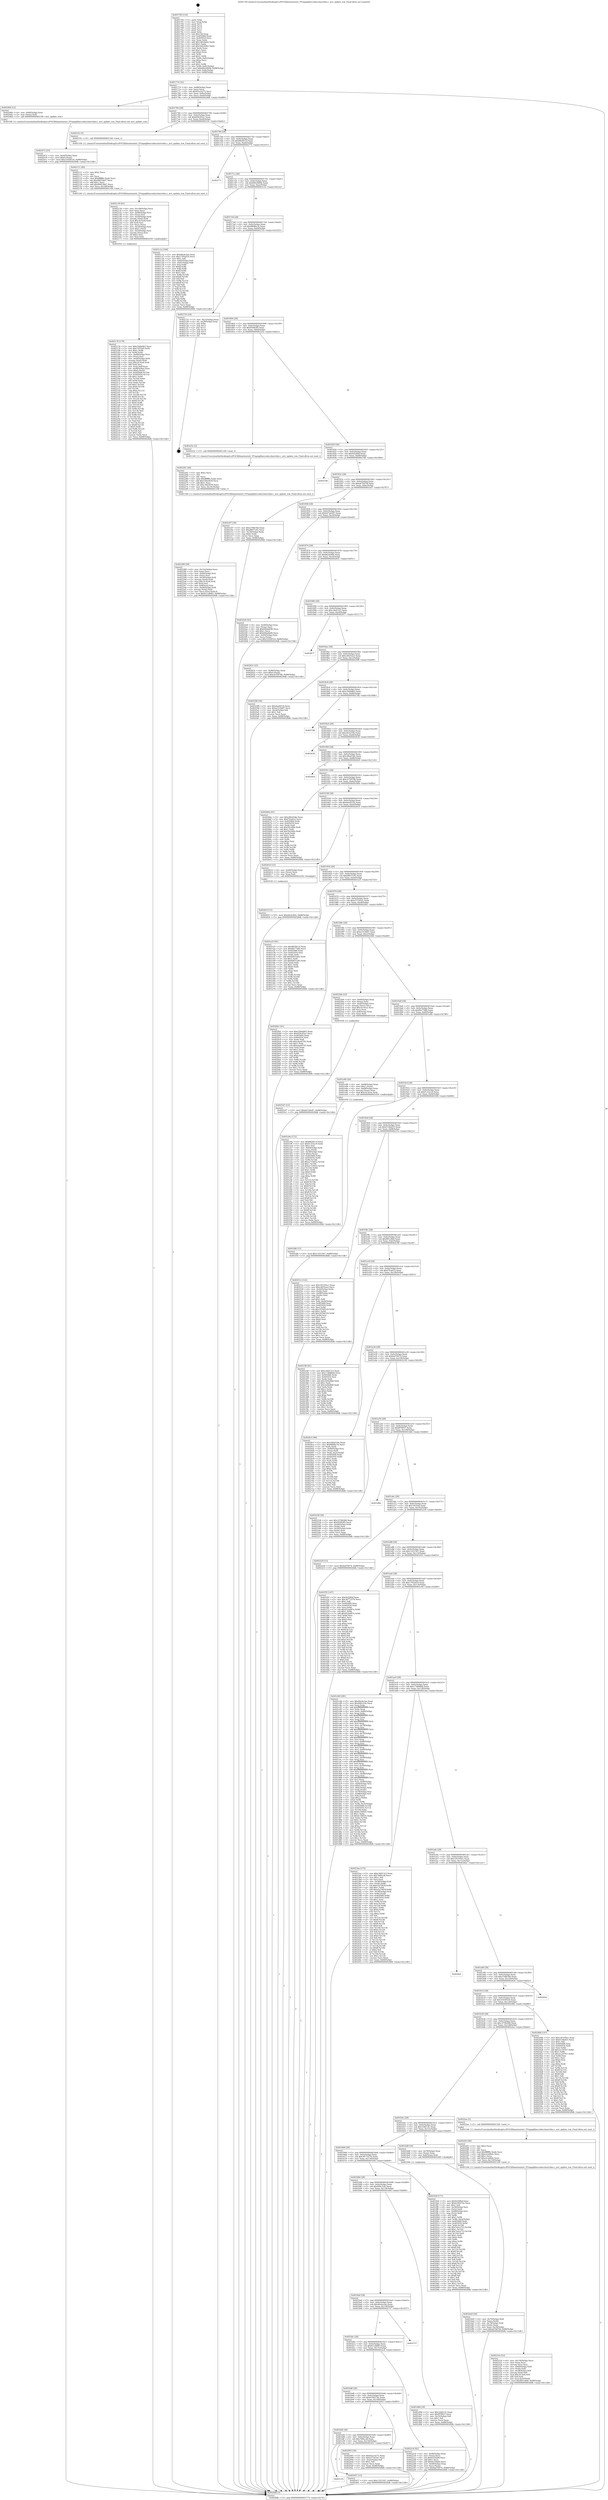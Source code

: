 digraph "0x401700" {
  label = "0x401700 (/mnt/c/Users/mathe/Desktop/tcc/POCII/binaries/extr_FFmpeglibavcodecclearvideo.c_mvi_update_row_Final-ollvm.out::main(0))"
  labelloc = "t"
  node[shape=record]

  Entry [label="",width=0.3,height=0.3,shape=circle,fillcolor=black,style=filled]
  "0x401774" [label="{
     0x401774 [32]\l
     | [instrs]\l
     &nbsp;&nbsp;0x401774 \<+6\>: mov -0x88(%rbp),%eax\l
     &nbsp;&nbsp;0x40177a \<+2\>: mov %eax,%ecx\l
     &nbsp;&nbsp;0x40177c \<+6\>: sub $0x83a14275,%ecx\l
     &nbsp;&nbsp;0x401782 \<+6\>: mov %eax,-0x9c(%rbp)\l
     &nbsp;&nbsp;0x401788 \<+6\>: mov %ecx,-0xa0(%rbp)\l
     &nbsp;&nbsp;0x40178e \<+6\>: je 0000000000402466 \<main+0xd66\>\l
  }"]
  "0x402466" [label="{
     0x402466 [12]\l
     | [instrs]\l
     &nbsp;&nbsp;0x402466 \<+4\>: mov -0x60(%rbp),%rax\l
     &nbsp;&nbsp;0x40246a \<+3\>: mov (%rax),%rdi\l
     &nbsp;&nbsp;0x40246d \<+5\>: call 00000000004015f0 \<mvi_update_row\>\l
     | [calls]\l
     &nbsp;&nbsp;0x4015f0 \{1\} (/mnt/c/Users/mathe/Desktop/tcc/POCII/binaries/extr_FFmpeglibavcodecclearvideo.c_mvi_update_row_Final-ollvm.out::mvi_update_row)\l
  }"]
  "0x401794" [label="{
     0x401794 [28]\l
     | [instrs]\l
     &nbsp;&nbsp;0x401794 \<+5\>: jmp 0000000000401799 \<main+0x99\>\l
     &nbsp;&nbsp;0x401799 \<+6\>: mov -0x9c(%rbp),%eax\l
     &nbsp;&nbsp;0x40179f \<+5\>: sub $0x859c95a1,%eax\l
     &nbsp;&nbsp;0x4017a4 \<+6\>: mov %eax,-0xa4(%rbp)\l
     &nbsp;&nbsp;0x4017aa \<+6\>: je 000000000040210c \<main+0xa0c\>\l
  }"]
  Exit [label="",width=0.3,height=0.3,shape=circle,fillcolor=black,style=filled,peripheries=2]
  "0x40210c" [label="{
     0x40210c [5]\l
     | [instrs]\l
     &nbsp;&nbsp;0x40210c \<+5\>: call 0000000000401160 \<next_i\>\l
     | [calls]\l
     &nbsp;&nbsp;0x401160 \{1\} (/mnt/c/Users/mathe/Desktop/tcc/POCII/binaries/extr_FFmpeglibavcodecclearvideo.c_mvi_update_row_Final-ollvm.out::next_i)\l
  }"]
  "0x4017b0" [label="{
     0x4017b0 [28]\l
     | [instrs]\l
     &nbsp;&nbsp;0x4017b0 \<+5\>: jmp 00000000004017b5 \<main+0xb5\>\l
     &nbsp;&nbsp;0x4017b5 \<+6\>: mov -0x9c(%rbp),%eax\l
     &nbsp;&nbsp;0x4017bb \<+5\>: sub $0x882f411f,%eax\l
     &nbsp;&nbsp;0x4017c0 \<+6\>: mov %eax,-0xa8(%rbp)\l
     &nbsp;&nbsp;0x4017c6 \<+6\>: je 000000000040277c \<main+0x107c\>\l
  }"]
  "0x40261f" [label="{
     0x40261f [15]\l
     | [instrs]\l
     &nbsp;&nbsp;0x40261f \<+10\>: movl $0xb6cbc89e,-0x88(%rbp)\l
     &nbsp;&nbsp;0x402629 \<+5\>: jmp 00000000004028db \<main+0x11db\>\l
  }"]
  "0x40277c" [label="{
     0x40277c\l
  }", style=dashed]
  "0x4017cc" [label="{
     0x4017cc [28]\l
     | [instrs]\l
     &nbsp;&nbsp;0x4017cc \<+5\>: jmp 00000000004017d1 \<main+0xd1\>\l
     &nbsp;&nbsp;0x4017d1 \<+6\>: mov -0x9c(%rbp),%eax\l
     &nbsp;&nbsp;0x4017d7 \<+5\>: sub $0x89e2669b,%eax\l
     &nbsp;&nbsp;0x4017dc \<+6\>: mov %eax,-0xac(%rbp)\l
     &nbsp;&nbsp;0x4017e2 \<+6\>: je 0000000000401c1a \<main+0x51a\>\l
  }"]
  "0x4025d7" [label="{
     0x4025d7 [15]\l
     | [instrs]\l
     &nbsp;&nbsp;0x4025d7 \<+10\>: movl $0xb47a9c87,-0x88(%rbp)\l
     &nbsp;&nbsp;0x4025e1 \<+5\>: jmp 00000000004028db \<main+0x11db\>\l
  }"]
  "0x401c1a" [label="{
     0x401c1a [106]\l
     | [instrs]\l
     &nbsp;&nbsp;0x401c1a \<+5\>: mov $0x46e4e2ae,%eax\l
     &nbsp;&nbsp;0x401c1f \<+5\>: mov $0x1795a016,%ecx\l
     &nbsp;&nbsp;0x401c24 \<+2\>: mov $0x1,%dl\l
     &nbsp;&nbsp;0x401c26 \<+7\>: mov -0x82(%rbp),%sil\l
     &nbsp;&nbsp;0x401c2d \<+7\>: mov -0x81(%rbp),%dil\l
     &nbsp;&nbsp;0x401c34 \<+3\>: mov %sil,%r8b\l
     &nbsp;&nbsp;0x401c37 \<+4\>: xor $0xff,%r8b\l
     &nbsp;&nbsp;0x401c3b \<+3\>: mov %dil,%r9b\l
     &nbsp;&nbsp;0x401c3e \<+4\>: xor $0xff,%r9b\l
     &nbsp;&nbsp;0x401c42 \<+3\>: xor $0x1,%dl\l
     &nbsp;&nbsp;0x401c45 \<+3\>: mov %r8b,%r10b\l
     &nbsp;&nbsp;0x401c48 \<+4\>: and $0xff,%r10b\l
     &nbsp;&nbsp;0x401c4c \<+3\>: and %dl,%sil\l
     &nbsp;&nbsp;0x401c4f \<+3\>: mov %r9b,%r11b\l
     &nbsp;&nbsp;0x401c52 \<+4\>: and $0xff,%r11b\l
     &nbsp;&nbsp;0x401c56 \<+3\>: and %dl,%dil\l
     &nbsp;&nbsp;0x401c59 \<+3\>: or %sil,%r10b\l
     &nbsp;&nbsp;0x401c5c \<+3\>: or %dil,%r11b\l
     &nbsp;&nbsp;0x401c5f \<+3\>: xor %r11b,%r10b\l
     &nbsp;&nbsp;0x401c62 \<+3\>: or %r9b,%r8b\l
     &nbsp;&nbsp;0x401c65 \<+4\>: xor $0xff,%r8b\l
     &nbsp;&nbsp;0x401c69 \<+3\>: or $0x1,%dl\l
     &nbsp;&nbsp;0x401c6c \<+3\>: and %dl,%r8b\l
     &nbsp;&nbsp;0x401c6f \<+3\>: or %r8b,%r10b\l
     &nbsp;&nbsp;0x401c72 \<+4\>: test $0x1,%r10b\l
     &nbsp;&nbsp;0x401c76 \<+3\>: cmovne %ecx,%eax\l
     &nbsp;&nbsp;0x401c79 \<+6\>: mov %eax,-0x88(%rbp)\l
     &nbsp;&nbsp;0x401c7f \<+5\>: jmp 00000000004028db \<main+0x11db\>\l
  }"]
  "0x4017e8" [label="{
     0x4017e8 [28]\l
     | [instrs]\l
     &nbsp;&nbsp;0x4017e8 \<+5\>: jmp 00000000004017ed \<main+0xed\>\l
     &nbsp;&nbsp;0x4017ed \<+6\>: mov -0x9c(%rbp),%eax\l
     &nbsp;&nbsp;0x4017f3 \<+5\>: sub $0x8fb8bc3e,%eax\l
     &nbsp;&nbsp;0x4017f8 \<+6\>: mov %eax,-0xb0(%rbp)\l
     &nbsp;&nbsp;0x4017fe \<+6\>: je 0000000000402725 \<main+0x1025\>\l
  }"]
  "0x4028db" [label="{
     0x4028db [5]\l
     | [instrs]\l
     &nbsp;&nbsp;0x4028db \<+5\>: jmp 0000000000401774 \<main+0x74\>\l
  }"]
  "0x401700" [label="{
     0x401700 [116]\l
     | [instrs]\l
     &nbsp;&nbsp;0x401700 \<+1\>: push %rbp\l
     &nbsp;&nbsp;0x401701 \<+3\>: mov %rsp,%rbp\l
     &nbsp;&nbsp;0x401704 \<+2\>: push %r15\l
     &nbsp;&nbsp;0x401706 \<+2\>: push %r14\l
     &nbsp;&nbsp;0x401708 \<+2\>: push %r13\l
     &nbsp;&nbsp;0x40170a \<+2\>: push %r12\l
     &nbsp;&nbsp;0x40170c \<+1\>: push %rbx\l
     &nbsp;&nbsp;0x40170d \<+7\>: sub $0x158,%rsp\l
     &nbsp;&nbsp;0x401714 \<+7\>: mov 0x405068,%eax\l
     &nbsp;&nbsp;0x40171b \<+7\>: mov 0x405054,%ecx\l
     &nbsp;&nbsp;0x401722 \<+2\>: mov %eax,%edx\l
     &nbsp;&nbsp;0x401724 \<+6\>: add $0x1b624d42,%edx\l
     &nbsp;&nbsp;0x40172a \<+3\>: sub $0x1,%edx\l
     &nbsp;&nbsp;0x40172d \<+6\>: sub $0x1b624d42,%edx\l
     &nbsp;&nbsp;0x401733 \<+3\>: imul %edx,%eax\l
     &nbsp;&nbsp;0x401736 \<+3\>: and $0x1,%eax\l
     &nbsp;&nbsp;0x401739 \<+3\>: cmp $0x0,%eax\l
     &nbsp;&nbsp;0x40173c \<+4\>: sete %r8b\l
     &nbsp;&nbsp;0x401740 \<+4\>: and $0x1,%r8b\l
     &nbsp;&nbsp;0x401744 \<+7\>: mov %r8b,-0x82(%rbp)\l
     &nbsp;&nbsp;0x40174b \<+3\>: cmp $0xa,%ecx\l
     &nbsp;&nbsp;0x40174e \<+4\>: setl %r8b\l
     &nbsp;&nbsp;0x401752 \<+4\>: and $0x1,%r8b\l
     &nbsp;&nbsp;0x401756 \<+7\>: mov %r8b,-0x81(%rbp)\l
     &nbsp;&nbsp;0x40175d \<+10\>: movl $0x89e2669b,-0x88(%rbp)\l
     &nbsp;&nbsp;0x401767 \<+6\>: mov %edi,-0x8c(%rbp)\l
     &nbsp;&nbsp;0x40176d \<+7\>: mov %rsi,-0x98(%rbp)\l
  }"]
  "0x402472" [label="{
     0x402472 [25]\l
     | [instrs]\l
     &nbsp;&nbsp;0x402472 \<+4\>: mov -0x40(%rbp),%rax\l
     &nbsp;&nbsp;0x402476 \<+6\>: movl $0x0,(%rax)\l
     &nbsp;&nbsp;0x40247c \<+10\>: movl $0x31658516,-0x88(%rbp)\l
     &nbsp;&nbsp;0x402486 \<+5\>: jmp 00000000004028db \<main+0x11db\>\l
  }"]
  "0x402725" [label="{
     0x402725 [18]\l
     | [instrs]\l
     &nbsp;&nbsp;0x402725 \<+3\>: mov -0x2c(%rbp),%eax\l
     &nbsp;&nbsp;0x402728 \<+4\>: lea -0x28(%rbp),%rsp\l
     &nbsp;&nbsp;0x40272c \<+1\>: pop %rbx\l
     &nbsp;&nbsp;0x40272d \<+2\>: pop %r12\l
     &nbsp;&nbsp;0x40272f \<+2\>: pop %r13\l
     &nbsp;&nbsp;0x402731 \<+2\>: pop %r14\l
     &nbsp;&nbsp;0x402733 \<+2\>: pop %r15\l
     &nbsp;&nbsp;0x402735 \<+1\>: pop %rbp\l
     &nbsp;&nbsp;0x402736 \<+1\>: ret\l
  }"]
  "0x401804" [label="{
     0x401804 [28]\l
     | [instrs]\l
     &nbsp;&nbsp;0x401804 \<+5\>: jmp 0000000000401809 \<main+0x109\>\l
     &nbsp;&nbsp;0x401809 \<+6\>: mov -0x9c(%rbp),%eax\l
     &nbsp;&nbsp;0x40180f \<+5\>: sub $0x95082ff3,%eax\l
     &nbsp;&nbsp;0x401814 \<+6\>: mov %eax,-0xb4(%rbp)\l
     &nbsp;&nbsp;0x40181a \<+6\>: je 000000000040225c \<main+0xb5c\>\l
  }"]
  "0x401c10" [label="{
     0x401c10\l
  }", style=dashed]
  "0x40225c" [label="{
     0x40225c [5]\l
     | [instrs]\l
     &nbsp;&nbsp;0x40225c \<+5\>: call 0000000000401160 \<next_i\>\l
     | [calls]\l
     &nbsp;&nbsp;0x401160 \{1\} (/mnt/c/Users/mathe/Desktop/tcc/POCII/binaries/extr_FFmpeglibavcodecclearvideo.c_mvi_update_row_Final-ollvm.out::next_i)\l
  }"]
  "0x401820" [label="{
     0x401820 [28]\l
     | [instrs]\l
     &nbsp;&nbsp;0x401820 \<+5\>: jmp 0000000000401825 \<main+0x125\>\l
     &nbsp;&nbsp;0x401825 \<+6\>: mov -0x9c(%rbp),%eax\l
     &nbsp;&nbsp;0x40182b \<+5\>: sub $0x9cf28faf,%eax\l
     &nbsp;&nbsp;0x401830 \<+6\>: mov %eax,-0xb8(%rbp)\l
     &nbsp;&nbsp;0x401836 \<+6\>: je 00000000004027b6 \<main+0x10b6\>\l
  }"]
  "0x402457" [label="{
     0x402457 [15]\l
     | [instrs]\l
     &nbsp;&nbsp;0x402457 \<+10\>: movl $0x11f21567,-0x88(%rbp)\l
     &nbsp;&nbsp;0x402461 \<+5\>: jmp 00000000004028db \<main+0x11db\>\l
  }"]
  "0x4027b6" [label="{
     0x4027b6\l
  }", style=dashed]
  "0x40183c" [label="{
     0x40183c [28]\l
     | [instrs]\l
     &nbsp;&nbsp;0x40183c \<+5\>: jmp 0000000000401841 \<main+0x141\>\l
     &nbsp;&nbsp;0x401841 \<+6\>: mov -0x9c(%rbp),%eax\l
     &nbsp;&nbsp;0x401847 \<+5\>: sub $0xa67b87df,%eax\l
     &nbsp;&nbsp;0x40184c \<+6\>: mov %eax,-0xbc(%rbp)\l
     &nbsp;&nbsp;0x401852 \<+6\>: je 0000000000401e07 \<main+0x707\>\l
  }"]
  "0x40231b" [label="{
     0x40231b [52]\l
     | [instrs]\l
     &nbsp;&nbsp;0x40231b \<+6\>: mov -0x150(%rbp),%ecx\l
     &nbsp;&nbsp;0x402321 \<+3\>: imul %eax,%ecx\l
     &nbsp;&nbsp;0x402324 \<+3\>: movslq %ecx,%rsi\l
     &nbsp;&nbsp;0x402327 \<+4\>: mov -0x60(%rbp),%rdi\l
     &nbsp;&nbsp;0x40232b \<+3\>: mov (%rdi),%rdi\l
     &nbsp;&nbsp;0x40232e \<+4\>: mov -0x58(%rbp),%r8\l
     &nbsp;&nbsp;0x402332 \<+3\>: movslq (%r8),%r8\l
     &nbsp;&nbsp;0x402335 \<+4\>: imul $0x18,%r8,%r8\l
     &nbsp;&nbsp;0x402339 \<+3\>: add %r8,%rdi\l
     &nbsp;&nbsp;0x40233c \<+4\>: mov %rsi,0x10(%rdi)\l
     &nbsp;&nbsp;0x402340 \<+10\>: movl $0xf6f1c8b8,-0x88(%rbp)\l
     &nbsp;&nbsp;0x40234a \<+5\>: jmp 00000000004028db \<main+0x11db\>\l
  }"]
  "0x401e07" [label="{
     0x401e07 [30]\l
     | [instrs]\l
     &nbsp;&nbsp;0x401e07 \<+5\>: mov $0x270fb7b6,%eax\l
     &nbsp;&nbsp;0x401e0c \<+5\>: mov $0xdf837245,%ecx\l
     &nbsp;&nbsp;0x401e11 \<+3\>: mov -0x34(%rbp),%edx\l
     &nbsp;&nbsp;0x401e14 \<+3\>: cmp $0x0,%edx\l
     &nbsp;&nbsp;0x401e17 \<+3\>: cmove %ecx,%eax\l
     &nbsp;&nbsp;0x401e1a \<+6\>: mov %eax,-0x88(%rbp)\l
     &nbsp;&nbsp;0x401e20 \<+5\>: jmp 00000000004028db \<main+0x11db\>\l
  }"]
  "0x401858" [label="{
     0x401858 [28]\l
     | [instrs]\l
     &nbsp;&nbsp;0x401858 \<+5\>: jmp 000000000040185d \<main+0x15d\>\l
     &nbsp;&nbsp;0x40185d \<+6\>: mov -0x9c(%rbp),%eax\l
     &nbsp;&nbsp;0x401863 \<+5\>: sub $0xb47a9c87,%eax\l
     &nbsp;&nbsp;0x401868 \<+6\>: mov %eax,-0xc0(%rbp)\l
     &nbsp;&nbsp;0x40186e \<+6\>: je 00000000004025e6 \<main+0xee6\>\l
  }"]
  "0x4022f3" [label="{
     0x4022f3 [40]\l
     | [instrs]\l
     &nbsp;&nbsp;0x4022f3 \<+5\>: mov $0x2,%ecx\l
     &nbsp;&nbsp;0x4022f8 \<+1\>: cltd\l
     &nbsp;&nbsp;0x4022f9 \<+2\>: idiv %ecx\l
     &nbsp;&nbsp;0x4022fb \<+6\>: imul $0xfffffffe,%edx,%ecx\l
     &nbsp;&nbsp;0x402301 \<+6\>: sub $0xe2ca6b0c,%ecx\l
     &nbsp;&nbsp;0x402307 \<+3\>: add $0x1,%ecx\l
     &nbsp;&nbsp;0x40230a \<+6\>: add $0xe2ca6b0c,%ecx\l
     &nbsp;&nbsp;0x402310 \<+6\>: mov %ecx,-0x150(%rbp)\l
     &nbsp;&nbsp;0x402316 \<+5\>: call 0000000000401160 \<next_i\>\l
     | [calls]\l
     &nbsp;&nbsp;0x401160 \{1\} (/mnt/c/Users/mathe/Desktop/tcc/POCII/binaries/extr_FFmpeglibavcodecclearvideo.c_mvi_update_row_Final-ollvm.out::next_i)\l
  }"]
  "0x4025e6" [label="{
     0x4025e6 [42]\l
     | [instrs]\l
     &nbsp;&nbsp;0x4025e6 \<+4\>: mov -0x40(%rbp),%rax\l
     &nbsp;&nbsp;0x4025ea \<+2\>: mov (%rax),%ecx\l
     &nbsp;&nbsp;0x4025ec \<+6\>: sub $0x60babb96,%ecx\l
     &nbsp;&nbsp;0x4025f2 \<+3\>: add $0x1,%ecx\l
     &nbsp;&nbsp;0x4025f5 \<+6\>: add $0x60babb96,%ecx\l
     &nbsp;&nbsp;0x4025fb \<+4\>: mov -0x40(%rbp),%rax\l
     &nbsp;&nbsp;0x4025ff \<+2\>: mov %ecx,(%rax)\l
     &nbsp;&nbsp;0x402601 \<+10\>: movl $0x31658516,-0x88(%rbp)\l
     &nbsp;&nbsp;0x40260b \<+5\>: jmp 00000000004028db \<main+0x11db\>\l
  }"]
  "0x401874" [label="{
     0x401874 [28]\l
     | [instrs]\l
     &nbsp;&nbsp;0x401874 \<+5\>: jmp 0000000000401879 \<main+0x179\>\l
     &nbsp;&nbsp;0x401879 \<+6\>: mov -0x9c(%rbp),%eax\l
     &nbsp;&nbsp;0x40187f \<+5\>: sub $0xb6cbc89e,%eax\l
     &nbsp;&nbsp;0x401884 \<+6\>: mov %eax,-0xc4(%rbp)\l
     &nbsp;&nbsp;0x40188a \<+6\>: je 0000000000402651 \<main+0xf51\>\l
  }"]
  "0x402289" [label="{
     0x402289 [59]\l
     | [instrs]\l
     &nbsp;&nbsp;0x402289 \<+6\>: mov -0x14c(%rbp),%ecx\l
     &nbsp;&nbsp;0x40228f \<+3\>: imul %eax,%ecx\l
     &nbsp;&nbsp;0x402292 \<+4\>: mov -0x60(%rbp),%rsi\l
     &nbsp;&nbsp;0x402296 \<+3\>: mov (%rsi),%rsi\l
     &nbsp;&nbsp;0x402299 \<+4\>: mov -0x58(%rbp),%rdi\l
     &nbsp;&nbsp;0x40229d \<+3\>: movslq (%rdi),%rdi\l
     &nbsp;&nbsp;0x4022a0 \<+4\>: imul $0x18,%rdi,%rdi\l
     &nbsp;&nbsp;0x4022a4 \<+3\>: add %rdi,%rsi\l
     &nbsp;&nbsp;0x4022a7 \<+4\>: mov 0x8(%rsi),%rsi\l
     &nbsp;&nbsp;0x4022ab \<+4\>: mov -0x48(%rbp),%rdi\l
     &nbsp;&nbsp;0x4022af \<+3\>: movslq (%rdi),%rdi\l
     &nbsp;&nbsp;0x4022b2 \<+3\>: mov %ecx,(%rsi,%rdi,4)\l
     &nbsp;&nbsp;0x4022b5 \<+10\>: movl $0x611dbf83,-0x88(%rbp)\l
     &nbsp;&nbsp;0x4022bf \<+5\>: jmp 00000000004028db \<main+0x11db\>\l
  }"]
  "0x402651" [label="{
     0x402651 [25]\l
     | [instrs]\l
     &nbsp;&nbsp;0x402651 \<+4\>: mov -0x80(%rbp),%rax\l
     &nbsp;&nbsp;0x402655 \<+6\>: movl $0x0,(%rax)\l
     &nbsp;&nbsp;0x40265b \<+10\>: movl $0xcb70978b,-0x88(%rbp)\l
     &nbsp;&nbsp;0x402665 \<+5\>: jmp 00000000004028db \<main+0x11db\>\l
  }"]
  "0x401890" [label="{
     0x401890 [28]\l
     | [instrs]\l
     &nbsp;&nbsp;0x401890 \<+5\>: jmp 0000000000401895 \<main+0x195\>\l
     &nbsp;&nbsp;0x401895 \<+6\>: mov -0x9c(%rbp),%eax\l
     &nbsp;&nbsp;0x40189b \<+5\>: sub $0xc36d13c5,%eax\l
     &nbsp;&nbsp;0x4018a0 \<+6\>: mov %eax,-0xc8(%rbp)\l
     &nbsp;&nbsp;0x4018a6 \<+6\>: je 0000000000402877 \<main+0x1177\>\l
  }"]
  "0x402261" [label="{
     0x402261 [40]\l
     | [instrs]\l
     &nbsp;&nbsp;0x402261 \<+5\>: mov $0x2,%ecx\l
     &nbsp;&nbsp;0x402266 \<+1\>: cltd\l
     &nbsp;&nbsp;0x402267 \<+2\>: idiv %ecx\l
     &nbsp;&nbsp;0x402269 \<+6\>: imul $0xfffffffe,%edx,%ecx\l
     &nbsp;&nbsp;0x40226f \<+6\>: add $0xc58a5639,%ecx\l
     &nbsp;&nbsp;0x402275 \<+3\>: add $0x1,%ecx\l
     &nbsp;&nbsp;0x402278 \<+6\>: sub $0xc58a5639,%ecx\l
     &nbsp;&nbsp;0x40227e \<+6\>: mov %ecx,-0x14c(%rbp)\l
     &nbsp;&nbsp;0x402284 \<+5\>: call 0000000000401160 \<next_i\>\l
     | [calls]\l
     &nbsp;&nbsp;0x401160 \{1\} (/mnt/c/Users/mathe/Desktop/tcc/POCII/binaries/extr_FFmpeglibavcodecclearvideo.c_mvi_update_row_Final-ollvm.out::next_i)\l
  }"]
  "0x402877" [label="{
     0x402877\l
  }", style=dashed]
  "0x4018ac" [label="{
     0x4018ac [28]\l
     | [instrs]\l
     &nbsp;&nbsp;0x4018ac \<+5\>: jmp 00000000004018b1 \<main+0x1b1\>\l
     &nbsp;&nbsp;0x4018b1 \<+6\>: mov -0x9c(%rbp),%eax\l
     &nbsp;&nbsp;0x4018b7 \<+5\>: sub $0xc4925ea3,%eax\l
     &nbsp;&nbsp;0x4018bc \<+6\>: mov %eax,-0xcc(%rbp)\l
     &nbsp;&nbsp;0x4018c2 \<+6\>: je 0000000000402598 \<main+0xe98\>\l
  }"]
  "0x402176" [label="{
     0x402176 [179]\l
     | [instrs]\l
     &nbsp;&nbsp;0x402176 \<+5\>: mov $0xc5bbdd63,%ecx\l
     &nbsp;&nbsp;0x40217b \<+5\>: mov $0x7ef35a0,%edx\l
     &nbsp;&nbsp;0x402180 \<+3\>: mov $0x1,%r8b\l
     &nbsp;&nbsp;0x402183 \<+3\>: xor %r9d,%r9d\l
     &nbsp;&nbsp;0x402186 \<+4\>: mov -0x60(%rbp),%rsi\l
     &nbsp;&nbsp;0x40218a \<+3\>: mov (%rsi),%rsi\l
     &nbsp;&nbsp;0x40218d \<+4\>: mov -0x58(%rbp),%rdi\l
     &nbsp;&nbsp;0x402191 \<+3\>: movslq (%rdi),%rdi\l
     &nbsp;&nbsp;0x402194 \<+4\>: imul $0x18,%rdi,%rdi\l
     &nbsp;&nbsp;0x402198 \<+3\>: add %rdi,%rsi\l
     &nbsp;&nbsp;0x40219b \<+4\>: mov %rax,0x8(%rsi)\l
     &nbsp;&nbsp;0x40219f \<+4\>: mov -0x48(%rbp),%rax\l
     &nbsp;&nbsp;0x4021a3 \<+6\>: movl $0x0,(%rax)\l
     &nbsp;&nbsp;0x4021a9 \<+8\>: mov 0x405068,%r10d\l
     &nbsp;&nbsp;0x4021b1 \<+8\>: mov 0x405054,%r11d\l
     &nbsp;&nbsp;0x4021b9 \<+4\>: sub $0x1,%r9d\l
     &nbsp;&nbsp;0x4021bd \<+3\>: mov %r10d,%ebx\l
     &nbsp;&nbsp;0x4021c0 \<+3\>: add %r9d,%ebx\l
     &nbsp;&nbsp;0x4021c3 \<+4\>: imul %ebx,%r10d\l
     &nbsp;&nbsp;0x4021c7 \<+4\>: and $0x1,%r10d\l
     &nbsp;&nbsp;0x4021cb \<+4\>: cmp $0x0,%r10d\l
     &nbsp;&nbsp;0x4021cf \<+4\>: sete %r14b\l
     &nbsp;&nbsp;0x4021d3 \<+4\>: cmp $0xa,%r11d\l
     &nbsp;&nbsp;0x4021d7 \<+4\>: setl %r15b\l
     &nbsp;&nbsp;0x4021db \<+3\>: mov %r14b,%r12b\l
     &nbsp;&nbsp;0x4021de \<+4\>: xor $0xff,%r12b\l
     &nbsp;&nbsp;0x4021e2 \<+3\>: mov %r15b,%r13b\l
     &nbsp;&nbsp;0x4021e5 \<+4\>: xor $0xff,%r13b\l
     &nbsp;&nbsp;0x4021e9 \<+4\>: xor $0x0,%r8b\l
     &nbsp;&nbsp;0x4021ed \<+3\>: mov %r12b,%al\l
     &nbsp;&nbsp;0x4021f0 \<+2\>: and $0x0,%al\l
     &nbsp;&nbsp;0x4021f2 \<+3\>: and %r8b,%r14b\l
     &nbsp;&nbsp;0x4021f5 \<+3\>: mov %r13b,%sil\l
     &nbsp;&nbsp;0x4021f8 \<+4\>: and $0x0,%sil\l
     &nbsp;&nbsp;0x4021fc \<+3\>: and %r8b,%r15b\l
     &nbsp;&nbsp;0x4021ff \<+3\>: or %r14b,%al\l
     &nbsp;&nbsp;0x402202 \<+3\>: or %r15b,%sil\l
     &nbsp;&nbsp;0x402205 \<+3\>: xor %sil,%al\l
     &nbsp;&nbsp;0x402208 \<+3\>: or %r13b,%r12b\l
     &nbsp;&nbsp;0x40220b \<+4\>: xor $0xff,%r12b\l
     &nbsp;&nbsp;0x40220f \<+4\>: or $0x0,%r8b\l
     &nbsp;&nbsp;0x402213 \<+3\>: and %r8b,%r12b\l
     &nbsp;&nbsp;0x402216 \<+3\>: or %r12b,%al\l
     &nbsp;&nbsp;0x402219 \<+2\>: test $0x1,%al\l
     &nbsp;&nbsp;0x40221b \<+3\>: cmovne %edx,%ecx\l
     &nbsp;&nbsp;0x40221e \<+6\>: mov %ecx,-0x88(%rbp)\l
     &nbsp;&nbsp;0x402224 \<+5\>: jmp 00000000004028db \<main+0x11db\>\l
  }"]
  "0x402598" [label="{
     0x402598 [30]\l
     | [instrs]\l
     &nbsp;&nbsp;0x402598 \<+5\>: mov $0xdae0f31b,%eax\l
     &nbsp;&nbsp;0x40259d \<+5\>: mov $0xec519dd7,%ecx\l
     &nbsp;&nbsp;0x4025a2 \<+3\>: mov -0x2d(%rbp),%dl\l
     &nbsp;&nbsp;0x4025a5 \<+3\>: test $0x1,%dl\l
     &nbsp;&nbsp;0x4025a8 \<+3\>: cmovne %ecx,%eax\l
     &nbsp;&nbsp;0x4025ab \<+6\>: mov %eax,-0x88(%rbp)\l
     &nbsp;&nbsp;0x4025b1 \<+5\>: jmp 00000000004028db \<main+0x11db\>\l
  }"]
  "0x4018c8" [label="{
     0x4018c8 [28]\l
     | [instrs]\l
     &nbsp;&nbsp;0x4018c8 \<+5\>: jmp 00000000004018cd \<main+0x1cd\>\l
     &nbsp;&nbsp;0x4018cd \<+6\>: mov -0x9c(%rbp),%eax\l
     &nbsp;&nbsp;0x4018d3 \<+5\>: sub $0xc5bbdd63,%eax\l
     &nbsp;&nbsp;0x4018d8 \<+6\>: mov %eax,-0xd0(%rbp)\l
     &nbsp;&nbsp;0x4018de \<+6\>: je 00000000004027db \<main+0x10db\>\l
  }"]
  "0x402139" [label="{
     0x402139 [61]\l
     | [instrs]\l
     &nbsp;&nbsp;0x402139 \<+6\>: mov -0x148(%rbp),%ecx\l
     &nbsp;&nbsp;0x40213f \<+3\>: imul %eax,%ecx\l
     &nbsp;&nbsp;0x402142 \<+4\>: mov -0x60(%rbp),%rsi\l
     &nbsp;&nbsp;0x402146 \<+3\>: mov (%rsi),%rsi\l
     &nbsp;&nbsp;0x402149 \<+4\>: mov -0x58(%rbp),%rdi\l
     &nbsp;&nbsp;0x40214d \<+3\>: movslq (%rdi),%rdi\l
     &nbsp;&nbsp;0x402150 \<+4\>: imul $0x18,%rdi,%rdi\l
     &nbsp;&nbsp;0x402154 \<+3\>: add %rdi,%rsi\l
     &nbsp;&nbsp;0x402157 \<+2\>: mov %ecx,(%rsi)\l
     &nbsp;&nbsp;0x402159 \<+4\>: mov -0x50(%rbp),%rsi\l
     &nbsp;&nbsp;0x40215d \<+6\>: movl $0x1,(%rsi)\l
     &nbsp;&nbsp;0x402163 \<+4\>: mov -0x50(%rbp),%rsi\l
     &nbsp;&nbsp;0x402167 \<+3\>: movslq (%rsi),%rsi\l
     &nbsp;&nbsp;0x40216a \<+4\>: shl $0x2,%rsi\l
     &nbsp;&nbsp;0x40216e \<+3\>: mov %rsi,%rdi\l
     &nbsp;&nbsp;0x402171 \<+5\>: call 0000000000401050 \<malloc@plt\>\l
     | [calls]\l
     &nbsp;&nbsp;0x401050 \{1\} (unknown)\l
  }"]
  "0x4027db" [label="{
     0x4027db\l
  }", style=dashed]
  "0x4018e4" [label="{
     0x4018e4 [28]\l
     | [instrs]\l
     &nbsp;&nbsp;0x4018e4 \<+5\>: jmp 00000000004018e9 \<main+0x1e9\>\l
     &nbsp;&nbsp;0x4018e9 \<+6\>: mov -0x9c(%rbp),%eax\l
     &nbsp;&nbsp;0x4018ef \<+5\>: sub $0xc6c0219e,%eax\l
     &nbsp;&nbsp;0x4018f4 \<+6\>: mov %eax,-0xd4(%rbp)\l
     &nbsp;&nbsp;0x4018fa \<+6\>: je 000000000040263d \<main+0xf3d\>\l
  }"]
  "0x402111" [label="{
     0x402111 [40]\l
     | [instrs]\l
     &nbsp;&nbsp;0x402111 \<+5\>: mov $0x2,%ecx\l
     &nbsp;&nbsp;0x402116 \<+1\>: cltd\l
     &nbsp;&nbsp;0x402117 \<+2\>: idiv %ecx\l
     &nbsp;&nbsp;0x402119 \<+6\>: imul $0xfffffffe,%edx,%ecx\l
     &nbsp;&nbsp;0x40211f \<+6\>: sub $0x99653b07,%ecx\l
     &nbsp;&nbsp;0x402125 \<+3\>: add $0x1,%ecx\l
     &nbsp;&nbsp;0x402128 \<+6\>: add $0x99653b07,%ecx\l
     &nbsp;&nbsp;0x40212e \<+6\>: mov %ecx,-0x148(%rbp)\l
     &nbsp;&nbsp;0x402134 \<+5\>: call 0000000000401160 \<next_i\>\l
     | [calls]\l
     &nbsp;&nbsp;0x401160 \{1\} (/mnt/c/Users/mathe/Desktop/tcc/POCII/binaries/extr_FFmpeglibavcodecclearvideo.c_mvi_update_row_Final-ollvm.out::next_i)\l
  }"]
  "0x40263d" [label="{
     0x40263d\l
  }", style=dashed]
  "0x401900" [label="{
     0x401900 [28]\l
     | [instrs]\l
     &nbsp;&nbsp;0x401900 \<+5\>: jmp 0000000000401905 \<main+0x205\>\l
     &nbsp;&nbsp;0x401905 \<+6\>: mov -0x9c(%rbp),%eax\l
     &nbsp;&nbsp;0x40190b \<+5\>: sub $0xc8be03de,%eax\l
     &nbsp;&nbsp;0x401910 \<+6\>: mov %eax,-0xd8(%rbp)\l
     &nbsp;&nbsp;0x401916 \<+6\>: je 00000000004028c6 \<main+0x11c6\>\l
  }"]
  "0x401bf4" [label="{
     0x401bf4 [28]\l
     | [instrs]\l
     &nbsp;&nbsp;0x401bf4 \<+5\>: jmp 0000000000401bf9 \<main+0x4f9\>\l
     &nbsp;&nbsp;0x401bf9 \<+6\>: mov -0x9c(%rbp),%eax\l
     &nbsp;&nbsp;0x401bff \<+5\>: sub $0x76f6cc4f,%eax\l
     &nbsp;&nbsp;0x401c04 \<+6\>: mov %eax,-0x144(%rbp)\l
     &nbsp;&nbsp;0x401c0a \<+6\>: je 0000000000402457 \<main+0xd57\>\l
  }"]
  "0x4028c6" [label="{
     0x4028c6\l
  }", style=dashed]
  "0x40191c" [label="{
     0x40191c [28]\l
     | [instrs]\l
     &nbsp;&nbsp;0x40191c \<+5\>: jmp 0000000000401921 \<main+0x221\>\l
     &nbsp;&nbsp;0x401921 \<+6\>: mov -0x9c(%rbp),%eax\l
     &nbsp;&nbsp;0x401927 \<+5\>: sub $0xcb70978b,%eax\l
     &nbsp;&nbsp;0x40192c \<+6\>: mov %eax,-0xdc(%rbp)\l
     &nbsp;&nbsp;0x401932 \<+6\>: je 000000000040266a \<main+0xf6a\>\l
  }"]
  "0x402093" [label="{
     0x402093 [30]\l
     | [instrs]\l
     &nbsp;&nbsp;0x402093 \<+5\>: mov $0x83a14275,%eax\l
     &nbsp;&nbsp;0x402098 \<+5\>: mov $0xe57543a1,%ecx\l
     &nbsp;&nbsp;0x40209d \<+3\>: mov -0x2e(%rbp),%dl\l
     &nbsp;&nbsp;0x4020a0 \<+3\>: test $0x1,%dl\l
     &nbsp;&nbsp;0x4020a3 \<+3\>: cmovne %ecx,%eax\l
     &nbsp;&nbsp;0x4020a6 \<+6\>: mov %eax,-0x88(%rbp)\l
     &nbsp;&nbsp;0x4020ac \<+5\>: jmp 00000000004028db \<main+0x11db\>\l
  }"]
  "0x40266a" [label="{
     0x40266a [91]\l
     | [instrs]\l
     &nbsp;&nbsp;0x40266a \<+5\>: mov $0xc8be03de,%eax\l
     &nbsp;&nbsp;0x40266f \<+5\>: mov $0xf7fca633,%ecx\l
     &nbsp;&nbsp;0x402674 \<+7\>: mov 0x405068,%edx\l
     &nbsp;&nbsp;0x40267b \<+7\>: mov 0x405054,%esi\l
     &nbsp;&nbsp;0x402682 \<+2\>: mov %edx,%edi\l
     &nbsp;&nbsp;0x402684 \<+6\>: sub $0x5fa3dbb,%edi\l
     &nbsp;&nbsp;0x40268a \<+3\>: sub $0x1,%edi\l
     &nbsp;&nbsp;0x40268d \<+6\>: add $0x5fa3dbb,%edi\l
     &nbsp;&nbsp;0x402693 \<+3\>: imul %edi,%edx\l
     &nbsp;&nbsp;0x402696 \<+3\>: and $0x1,%edx\l
     &nbsp;&nbsp;0x402699 \<+3\>: cmp $0x0,%edx\l
     &nbsp;&nbsp;0x40269c \<+4\>: sete %r8b\l
     &nbsp;&nbsp;0x4026a0 \<+3\>: cmp $0xa,%esi\l
     &nbsp;&nbsp;0x4026a3 \<+4\>: setl %r9b\l
     &nbsp;&nbsp;0x4026a7 \<+3\>: mov %r8b,%r10b\l
     &nbsp;&nbsp;0x4026aa \<+3\>: and %r9b,%r10b\l
     &nbsp;&nbsp;0x4026ad \<+3\>: xor %r9b,%r8b\l
     &nbsp;&nbsp;0x4026b0 \<+3\>: or %r8b,%r10b\l
     &nbsp;&nbsp;0x4026b3 \<+4\>: test $0x1,%r10b\l
     &nbsp;&nbsp;0x4026b7 \<+3\>: cmovne %ecx,%eax\l
     &nbsp;&nbsp;0x4026ba \<+6\>: mov %eax,-0x88(%rbp)\l
     &nbsp;&nbsp;0x4026c0 \<+5\>: jmp 00000000004028db \<main+0x11db\>\l
  }"]
  "0x401938" [label="{
     0x401938 [28]\l
     | [instrs]\l
     &nbsp;&nbsp;0x401938 \<+5\>: jmp 000000000040193d \<main+0x23d\>\l
     &nbsp;&nbsp;0x40193d \<+6\>: mov -0x9c(%rbp),%eax\l
     &nbsp;&nbsp;0x401943 \<+5\>: sub $0xdae0f31b,%eax\l
     &nbsp;&nbsp;0x401948 \<+6\>: mov %eax,-0xe0(%rbp)\l
     &nbsp;&nbsp;0x40194e \<+6\>: je 0000000000402610 \<main+0xf10\>\l
  }"]
  "0x401bd8" [label="{
     0x401bd8 [28]\l
     | [instrs]\l
     &nbsp;&nbsp;0x401bd8 \<+5\>: jmp 0000000000401bdd \<main+0x4dd\>\l
     &nbsp;&nbsp;0x401bdd \<+6\>: mov -0x9c(%rbp),%eax\l
     &nbsp;&nbsp;0x401be3 \<+5\>: sub $0x6199274e,%eax\l
     &nbsp;&nbsp;0x401be8 \<+6\>: mov %eax,-0x140(%rbp)\l
     &nbsp;&nbsp;0x401bee \<+6\>: je 0000000000402093 \<main+0x993\>\l
  }"]
  "0x402610" [label="{
     0x402610 [15]\l
     | [instrs]\l
     &nbsp;&nbsp;0x402610 \<+4\>: mov -0x60(%rbp),%rax\l
     &nbsp;&nbsp;0x402614 \<+3\>: mov (%rax),%rax\l
     &nbsp;&nbsp;0x402617 \<+3\>: mov %rax,%rdi\l
     &nbsp;&nbsp;0x40261a \<+5\>: call 0000000000401030 \<free@plt\>\l
     | [calls]\l
     &nbsp;&nbsp;0x401030 \{1\} (unknown)\l
  }"]
  "0x401954" [label="{
     0x401954 [28]\l
     | [instrs]\l
     &nbsp;&nbsp;0x401954 \<+5\>: jmp 0000000000401959 \<main+0x259\>\l
     &nbsp;&nbsp;0x401959 \<+6\>: mov -0x9c(%rbp),%eax\l
     &nbsp;&nbsp;0x40195f \<+5\>: sub $0xdf837245,%eax\l
     &nbsp;&nbsp;0x401964 \<+6\>: mov %eax,-0xe4(%rbp)\l
     &nbsp;&nbsp;0x40196a \<+6\>: je 0000000000401e25 \<main+0x725\>\l
  }"]
  "0x4022c4" [label="{
     0x4022c4 [42]\l
     | [instrs]\l
     &nbsp;&nbsp;0x4022c4 \<+4\>: mov -0x48(%rbp),%rax\l
     &nbsp;&nbsp;0x4022c8 \<+2\>: mov (%rax),%ecx\l
     &nbsp;&nbsp;0x4022ca \<+6\>: sub $0xfe25fa80,%ecx\l
     &nbsp;&nbsp;0x4022d0 \<+3\>: add $0x1,%ecx\l
     &nbsp;&nbsp;0x4022d3 \<+6\>: add $0xfe25fa80,%ecx\l
     &nbsp;&nbsp;0x4022d9 \<+4\>: mov -0x48(%rbp),%rax\l
     &nbsp;&nbsp;0x4022dd \<+2\>: mov %ecx,(%rax)\l
     &nbsp;&nbsp;0x4022df \<+10\>: movl $0xfad76074,-0x88(%rbp)\l
     &nbsp;&nbsp;0x4022e9 \<+5\>: jmp 00000000004028db \<main+0x11db\>\l
  }"]
  "0x401e25" [label="{
     0x401e25 [91]\l
     | [instrs]\l
     &nbsp;&nbsp;0x401e25 \<+5\>: mov $0x882f411f,%eax\l
     &nbsp;&nbsp;0x401e2a \<+5\>: mov $0xf0e77bfb,%ecx\l
     &nbsp;&nbsp;0x401e2f \<+7\>: mov 0x405068,%edx\l
     &nbsp;&nbsp;0x401e36 \<+7\>: mov 0x405054,%esi\l
     &nbsp;&nbsp;0x401e3d \<+2\>: mov %edx,%edi\l
     &nbsp;&nbsp;0x401e3f \<+6\>: add $0x6063ca83,%edi\l
     &nbsp;&nbsp;0x401e45 \<+3\>: sub $0x1,%edi\l
     &nbsp;&nbsp;0x401e48 \<+6\>: sub $0x6063ca83,%edi\l
     &nbsp;&nbsp;0x401e4e \<+3\>: imul %edi,%edx\l
     &nbsp;&nbsp;0x401e51 \<+3\>: and $0x1,%edx\l
     &nbsp;&nbsp;0x401e54 \<+3\>: cmp $0x0,%edx\l
     &nbsp;&nbsp;0x401e57 \<+4\>: sete %r8b\l
     &nbsp;&nbsp;0x401e5b \<+3\>: cmp $0xa,%esi\l
     &nbsp;&nbsp;0x401e5e \<+4\>: setl %r9b\l
     &nbsp;&nbsp;0x401e62 \<+3\>: mov %r8b,%r10b\l
     &nbsp;&nbsp;0x401e65 \<+3\>: and %r9b,%r10b\l
     &nbsp;&nbsp;0x401e68 \<+3\>: xor %r9b,%r8b\l
     &nbsp;&nbsp;0x401e6b \<+3\>: or %r8b,%r10b\l
     &nbsp;&nbsp;0x401e6e \<+4\>: test $0x1,%r10b\l
     &nbsp;&nbsp;0x401e72 \<+3\>: cmovne %ecx,%eax\l
     &nbsp;&nbsp;0x401e75 \<+6\>: mov %eax,-0x88(%rbp)\l
     &nbsp;&nbsp;0x401e7b \<+5\>: jmp 00000000004028db \<main+0x11db\>\l
  }"]
  "0x401970" [label="{
     0x401970 [28]\l
     | [instrs]\l
     &nbsp;&nbsp;0x401970 \<+5\>: jmp 0000000000401975 \<main+0x275\>\l
     &nbsp;&nbsp;0x401975 \<+6\>: mov -0x9c(%rbp),%eax\l
     &nbsp;&nbsp;0x40197b \<+5\>: sub $0xe57543a1,%eax\l
     &nbsp;&nbsp;0x401980 \<+6\>: mov %eax,-0xe8(%rbp)\l
     &nbsp;&nbsp;0x401986 \<+6\>: je 00000000004020b1 \<main+0x9b1\>\l
  }"]
  "0x401bbc" [label="{
     0x401bbc [28]\l
     | [instrs]\l
     &nbsp;&nbsp;0x401bbc \<+5\>: jmp 0000000000401bc1 \<main+0x4c1\>\l
     &nbsp;&nbsp;0x401bc1 \<+6\>: mov -0x9c(%rbp),%eax\l
     &nbsp;&nbsp;0x401bc7 \<+5\>: sub $0x611dbf83,%eax\l
     &nbsp;&nbsp;0x401bcc \<+6\>: mov %eax,-0x13c(%rbp)\l
     &nbsp;&nbsp;0x401bd2 \<+6\>: je 00000000004022c4 \<main+0xbc4\>\l
  }"]
  "0x4020b1" [label="{
     0x4020b1 [91]\l
     | [instrs]\l
     &nbsp;&nbsp;0x4020b1 \<+5\>: mov $0xc5bbdd63,%eax\l
     &nbsp;&nbsp;0x4020b6 \<+5\>: mov $0x859c95a1,%ecx\l
     &nbsp;&nbsp;0x4020bb \<+7\>: mov 0x405068,%edx\l
     &nbsp;&nbsp;0x4020c2 \<+7\>: mov 0x405054,%esi\l
     &nbsp;&nbsp;0x4020c9 \<+2\>: mov %edx,%edi\l
     &nbsp;&nbsp;0x4020cb \<+6\>: add $0xe4ae6745,%edi\l
     &nbsp;&nbsp;0x4020d1 \<+3\>: sub $0x1,%edi\l
     &nbsp;&nbsp;0x4020d4 \<+6\>: sub $0xe4ae6745,%edi\l
     &nbsp;&nbsp;0x4020da \<+3\>: imul %edi,%edx\l
     &nbsp;&nbsp;0x4020dd \<+3\>: and $0x1,%edx\l
     &nbsp;&nbsp;0x4020e0 \<+3\>: cmp $0x0,%edx\l
     &nbsp;&nbsp;0x4020e3 \<+4\>: sete %r8b\l
     &nbsp;&nbsp;0x4020e7 \<+3\>: cmp $0xa,%esi\l
     &nbsp;&nbsp;0x4020ea \<+4\>: setl %r9b\l
     &nbsp;&nbsp;0x4020ee \<+3\>: mov %r8b,%r10b\l
     &nbsp;&nbsp;0x4020f1 \<+3\>: and %r9b,%r10b\l
     &nbsp;&nbsp;0x4020f4 \<+3\>: xor %r9b,%r8b\l
     &nbsp;&nbsp;0x4020f7 \<+3\>: or %r8b,%r10b\l
     &nbsp;&nbsp;0x4020fa \<+4\>: test $0x1,%r10b\l
     &nbsp;&nbsp;0x4020fe \<+3\>: cmovne %ecx,%eax\l
     &nbsp;&nbsp;0x402101 \<+6\>: mov %eax,-0x88(%rbp)\l
     &nbsp;&nbsp;0x402107 \<+5\>: jmp 00000000004028db \<main+0x11db\>\l
  }"]
  "0x40198c" [label="{
     0x40198c [28]\l
     | [instrs]\l
     &nbsp;&nbsp;0x40198c \<+5\>: jmp 0000000000401991 \<main+0x291\>\l
     &nbsp;&nbsp;0x401991 \<+6\>: mov -0x9c(%rbp),%eax\l
     &nbsp;&nbsp;0x401997 \<+5\>: sub $0xec519dd7,%eax\l
     &nbsp;&nbsp;0x40199c \<+6\>: mov %eax,-0xec(%rbp)\l
     &nbsp;&nbsp;0x4019a2 \<+6\>: je 00000000004025b6 \<main+0xeb6\>\l
  }"]
  "0x402737" [label="{
     0x402737\l
  }", style=dashed]
  "0x4025b6" [label="{
     0x4025b6 [33]\l
     | [instrs]\l
     &nbsp;&nbsp;0x4025b6 \<+4\>: mov -0x60(%rbp),%rax\l
     &nbsp;&nbsp;0x4025ba \<+3\>: mov (%rax),%rax\l
     &nbsp;&nbsp;0x4025bd \<+4\>: mov -0x40(%rbp),%rcx\l
     &nbsp;&nbsp;0x4025c1 \<+3\>: movslq (%rcx),%rcx\l
     &nbsp;&nbsp;0x4025c4 \<+4\>: imul $0x18,%rcx,%rcx\l
     &nbsp;&nbsp;0x4025c8 \<+3\>: add %rcx,%rax\l
     &nbsp;&nbsp;0x4025cb \<+4\>: mov 0x8(%rax),%rax\l
     &nbsp;&nbsp;0x4025cf \<+3\>: mov %rax,%rdi\l
     &nbsp;&nbsp;0x4025d2 \<+5\>: call 0000000000401030 \<free@plt\>\l
     | [calls]\l
     &nbsp;&nbsp;0x401030 \{1\} (unknown)\l
  }"]
  "0x4019a8" [label="{
     0x4019a8 [28]\l
     | [instrs]\l
     &nbsp;&nbsp;0x4019a8 \<+5\>: jmp 00000000004019ad \<main+0x2ad\>\l
     &nbsp;&nbsp;0x4019ad \<+6\>: mov -0x9c(%rbp),%eax\l
     &nbsp;&nbsp;0x4019b3 \<+5\>: sub $0xf0e77bfb,%eax\l
     &nbsp;&nbsp;0x4019b8 \<+6\>: mov %eax,-0xf0(%rbp)\l
     &nbsp;&nbsp;0x4019be \<+6\>: je 0000000000401e80 \<main+0x780\>\l
  }"]
  "0x401e9a" [label="{
     0x401e9a [172]\l
     | [instrs]\l
     &nbsp;&nbsp;0x401e9a \<+5\>: mov $0x882f411f,%ecx\l
     &nbsp;&nbsp;0x401e9f \<+5\>: mov $0xf1332cc9,%edx\l
     &nbsp;&nbsp;0x401ea4 \<+3\>: mov $0x1,%sil\l
     &nbsp;&nbsp;0x401ea7 \<+4\>: mov -0x60(%rbp),%rdi\l
     &nbsp;&nbsp;0x401eab \<+3\>: mov %rax,(%rdi)\l
     &nbsp;&nbsp;0x401eae \<+4\>: mov -0x58(%rbp),%rax\l
     &nbsp;&nbsp;0x401eb2 \<+6\>: movl $0x0,(%rax)\l
     &nbsp;&nbsp;0x401eb8 \<+8\>: mov 0x405068,%r8d\l
     &nbsp;&nbsp;0x401ec0 \<+8\>: mov 0x405054,%r9d\l
     &nbsp;&nbsp;0x401ec8 \<+3\>: mov %r8d,%r10d\l
     &nbsp;&nbsp;0x401ecb \<+7\>: add $0xec7c9d52,%r10d\l
     &nbsp;&nbsp;0x401ed2 \<+4\>: sub $0x1,%r10d\l
     &nbsp;&nbsp;0x401ed6 \<+7\>: sub $0xec7c9d52,%r10d\l
     &nbsp;&nbsp;0x401edd \<+4\>: imul %r10d,%r8d\l
     &nbsp;&nbsp;0x401ee1 \<+4\>: and $0x1,%r8d\l
     &nbsp;&nbsp;0x401ee5 \<+4\>: cmp $0x0,%r8d\l
     &nbsp;&nbsp;0x401ee9 \<+4\>: sete %r11b\l
     &nbsp;&nbsp;0x401eed \<+4\>: cmp $0xa,%r9d\l
     &nbsp;&nbsp;0x401ef1 \<+3\>: setl %bl\l
     &nbsp;&nbsp;0x401ef4 \<+3\>: mov %r11b,%r14b\l
     &nbsp;&nbsp;0x401ef7 \<+4\>: xor $0xff,%r14b\l
     &nbsp;&nbsp;0x401efb \<+3\>: mov %bl,%r15b\l
     &nbsp;&nbsp;0x401efe \<+4\>: xor $0xff,%r15b\l
     &nbsp;&nbsp;0x401f02 \<+4\>: xor $0x1,%sil\l
     &nbsp;&nbsp;0x401f06 \<+3\>: mov %r14b,%r12b\l
     &nbsp;&nbsp;0x401f09 \<+4\>: and $0xff,%r12b\l
     &nbsp;&nbsp;0x401f0d \<+3\>: and %sil,%r11b\l
     &nbsp;&nbsp;0x401f10 \<+3\>: mov %r15b,%r13b\l
     &nbsp;&nbsp;0x401f13 \<+4\>: and $0xff,%r13b\l
     &nbsp;&nbsp;0x401f17 \<+3\>: and %sil,%bl\l
     &nbsp;&nbsp;0x401f1a \<+3\>: or %r11b,%r12b\l
     &nbsp;&nbsp;0x401f1d \<+3\>: or %bl,%r13b\l
     &nbsp;&nbsp;0x401f20 \<+3\>: xor %r13b,%r12b\l
     &nbsp;&nbsp;0x401f23 \<+3\>: or %r15b,%r14b\l
     &nbsp;&nbsp;0x401f26 \<+4\>: xor $0xff,%r14b\l
     &nbsp;&nbsp;0x401f2a \<+4\>: or $0x1,%sil\l
     &nbsp;&nbsp;0x401f2e \<+3\>: and %sil,%r14b\l
     &nbsp;&nbsp;0x401f31 \<+3\>: or %r14b,%r12b\l
     &nbsp;&nbsp;0x401f34 \<+4\>: test $0x1,%r12b\l
     &nbsp;&nbsp;0x401f38 \<+3\>: cmovne %edx,%ecx\l
     &nbsp;&nbsp;0x401f3b \<+6\>: mov %ecx,-0x88(%rbp)\l
     &nbsp;&nbsp;0x401f41 \<+5\>: jmp 00000000004028db \<main+0x11db\>\l
  }"]
  "0x401e80" [label="{
     0x401e80 [26]\l
     | [instrs]\l
     &nbsp;&nbsp;0x401e80 \<+4\>: mov -0x68(%rbp),%rax\l
     &nbsp;&nbsp;0x401e84 \<+6\>: movl $0x1,(%rax)\l
     &nbsp;&nbsp;0x401e8a \<+4\>: mov -0x68(%rbp),%rax\l
     &nbsp;&nbsp;0x401e8e \<+3\>: movslq (%rax),%rax\l
     &nbsp;&nbsp;0x401e91 \<+4\>: imul $0x18,%rax,%rdi\l
     &nbsp;&nbsp;0x401e95 \<+5\>: call 0000000000401050 \<malloc@plt\>\l
     | [calls]\l
     &nbsp;&nbsp;0x401050 \{1\} (unknown)\l
  }"]
  "0x4019c4" [label="{
     0x4019c4 [28]\l
     | [instrs]\l
     &nbsp;&nbsp;0x4019c4 \<+5\>: jmp 00000000004019c9 \<main+0x2c9\>\l
     &nbsp;&nbsp;0x4019c9 \<+6\>: mov -0x9c(%rbp),%eax\l
     &nbsp;&nbsp;0x4019cf \<+5\>: sub $0xf1332cc9,%eax\l
     &nbsp;&nbsp;0x4019d4 \<+6\>: mov %eax,-0xf4(%rbp)\l
     &nbsp;&nbsp;0x4019da \<+6\>: je 0000000000401f46 \<main+0x846\>\l
  }"]
  "0x401de9" [label="{
     0x401de9 [30]\l
     | [instrs]\l
     &nbsp;&nbsp;0x401de9 \<+4\>: mov -0x70(%rbp),%rdi\l
     &nbsp;&nbsp;0x401ded \<+2\>: mov %eax,(%rdi)\l
     &nbsp;&nbsp;0x401def \<+4\>: mov -0x70(%rbp),%rdi\l
     &nbsp;&nbsp;0x401df3 \<+2\>: mov (%rdi),%eax\l
     &nbsp;&nbsp;0x401df5 \<+3\>: mov %eax,-0x34(%rbp)\l
     &nbsp;&nbsp;0x401df8 \<+10\>: movl $0xa67b87df,-0x88(%rbp)\l
     &nbsp;&nbsp;0x401e02 \<+5\>: jmp 00000000004028db \<main+0x11db\>\l
  }"]
  "0x401f46" [label="{
     0x401f46 [15]\l
     | [instrs]\l
     &nbsp;&nbsp;0x401f46 \<+10\>: movl $0x11f21567,-0x88(%rbp)\l
     &nbsp;&nbsp;0x401f50 \<+5\>: jmp 00000000004028db \<main+0x11db\>\l
  }"]
  "0x4019e0" [label="{
     0x4019e0 [28]\l
     | [instrs]\l
     &nbsp;&nbsp;0x4019e0 \<+5\>: jmp 00000000004019e5 \<main+0x2e5\>\l
     &nbsp;&nbsp;0x4019e5 \<+6\>: mov -0x9c(%rbp),%eax\l
     &nbsp;&nbsp;0x4019eb \<+5\>: sub $0xf154b455,%eax\l
     &nbsp;&nbsp;0x4019f0 \<+6\>: mov %eax,-0xf8(%rbp)\l
     &nbsp;&nbsp;0x4019f6 \<+6\>: je 000000000040251e \<main+0xe1e\>\l
  }"]
  "0x401ba0" [label="{
     0x401ba0 [28]\l
     | [instrs]\l
     &nbsp;&nbsp;0x401ba0 \<+5\>: jmp 0000000000401ba5 \<main+0x4a5\>\l
     &nbsp;&nbsp;0x401ba5 \<+6\>: mov -0x9c(%rbp),%eax\l
     &nbsp;&nbsp;0x401bab \<+5\>: sub $0x46e4e2ae,%eax\l
     &nbsp;&nbsp;0x401bb0 \<+6\>: mov %eax,-0x138(%rbp)\l
     &nbsp;&nbsp;0x401bb6 \<+6\>: je 0000000000402737 \<main+0x1037\>\l
  }"]
  "0x40251e" [label="{
     0x40251e [122]\l
     | [instrs]\l
     &nbsp;&nbsp;0x40251e \<+5\>: mov $0x195195e1,%eax\l
     &nbsp;&nbsp;0x402523 \<+5\>: mov $0xc4925ea3,%ecx\l
     &nbsp;&nbsp;0x402528 \<+4\>: mov -0x40(%rbp),%rdx\l
     &nbsp;&nbsp;0x40252c \<+2\>: mov (%rdx),%esi\l
     &nbsp;&nbsp;0x40252e \<+4\>: mov -0x68(%rbp),%rdx\l
     &nbsp;&nbsp;0x402532 \<+2\>: cmp (%rdx),%esi\l
     &nbsp;&nbsp;0x402534 \<+4\>: setl %dil\l
     &nbsp;&nbsp;0x402538 \<+4\>: and $0x1,%dil\l
     &nbsp;&nbsp;0x40253c \<+4\>: mov %dil,-0x2d(%rbp)\l
     &nbsp;&nbsp;0x402540 \<+7\>: mov 0x405068,%esi\l
     &nbsp;&nbsp;0x402547 \<+8\>: mov 0x405054,%r8d\l
     &nbsp;&nbsp;0x40254f \<+3\>: mov %esi,%r9d\l
     &nbsp;&nbsp;0x402552 \<+7\>: sub $0x18768318,%r9d\l
     &nbsp;&nbsp;0x402559 \<+4\>: sub $0x1,%r9d\l
     &nbsp;&nbsp;0x40255d \<+7\>: add $0x18768318,%r9d\l
     &nbsp;&nbsp;0x402564 \<+4\>: imul %r9d,%esi\l
     &nbsp;&nbsp;0x402568 \<+3\>: and $0x1,%esi\l
     &nbsp;&nbsp;0x40256b \<+3\>: cmp $0x0,%esi\l
     &nbsp;&nbsp;0x40256e \<+4\>: sete %dil\l
     &nbsp;&nbsp;0x402572 \<+4\>: cmp $0xa,%r8d\l
     &nbsp;&nbsp;0x402576 \<+4\>: setl %r10b\l
     &nbsp;&nbsp;0x40257a \<+3\>: mov %dil,%r11b\l
     &nbsp;&nbsp;0x40257d \<+3\>: and %r10b,%r11b\l
     &nbsp;&nbsp;0x402580 \<+3\>: xor %r10b,%dil\l
     &nbsp;&nbsp;0x402583 \<+3\>: or %dil,%r11b\l
     &nbsp;&nbsp;0x402586 \<+4\>: test $0x1,%r11b\l
     &nbsp;&nbsp;0x40258a \<+3\>: cmovne %ecx,%eax\l
     &nbsp;&nbsp;0x40258d \<+6\>: mov %eax,-0x88(%rbp)\l
     &nbsp;&nbsp;0x402593 \<+5\>: jmp 00000000004028db \<main+0x11db\>\l
  }"]
  "0x4019fc" [label="{
     0x4019fc [28]\l
     | [instrs]\l
     &nbsp;&nbsp;0x4019fc \<+5\>: jmp 0000000000401a01 \<main+0x301\>\l
     &nbsp;&nbsp;0x401a01 \<+6\>: mov -0x9c(%rbp),%eax\l
     &nbsp;&nbsp;0x401a07 \<+5\>: sub $0xf6f1c8b8,%eax\l
     &nbsp;&nbsp;0x401a0c \<+6\>: mov %eax,-0xfc(%rbp)\l
     &nbsp;&nbsp;0x401a12 \<+6\>: je 000000000040234f \<main+0xc4f\>\l
  }"]
  "0x401d9d" [label="{
     0x401d9d [30]\l
     | [instrs]\l
     &nbsp;&nbsp;0x401d9d \<+5\>: mov $0x33df11fc,%eax\l
     &nbsp;&nbsp;0x401da2 \<+5\>: mov $0xff7f9f37,%ecx\l
     &nbsp;&nbsp;0x401da7 \<+3\>: mov -0x35(%rbp),%dl\l
     &nbsp;&nbsp;0x401daa \<+3\>: test $0x1,%dl\l
     &nbsp;&nbsp;0x401dad \<+3\>: cmovne %ecx,%eax\l
     &nbsp;&nbsp;0x401db0 \<+6\>: mov %eax,-0x88(%rbp)\l
     &nbsp;&nbsp;0x401db6 \<+5\>: jmp 00000000004028db \<main+0x11db\>\l
  }"]
  "0x40234f" [label="{
     0x40234f [91]\l
     | [instrs]\l
     &nbsp;&nbsp;0x40234f \<+5\>: mov $0xc36d13c5,%eax\l
     &nbsp;&nbsp;0x402354 \<+5\>: mov $0x17d688dd,%ecx\l
     &nbsp;&nbsp;0x402359 \<+7\>: mov 0x405068,%edx\l
     &nbsp;&nbsp;0x402360 \<+7\>: mov 0x405054,%esi\l
     &nbsp;&nbsp;0x402367 \<+2\>: mov %edx,%edi\l
     &nbsp;&nbsp;0x402369 \<+6\>: add $0x32f4e868,%edi\l
     &nbsp;&nbsp;0x40236f \<+3\>: sub $0x1,%edi\l
     &nbsp;&nbsp;0x402372 \<+6\>: sub $0x32f4e868,%edi\l
     &nbsp;&nbsp;0x402378 \<+3\>: imul %edi,%edx\l
     &nbsp;&nbsp;0x40237b \<+3\>: and $0x1,%edx\l
     &nbsp;&nbsp;0x40237e \<+3\>: cmp $0x0,%edx\l
     &nbsp;&nbsp;0x402381 \<+4\>: sete %r8b\l
     &nbsp;&nbsp;0x402385 \<+3\>: cmp $0xa,%esi\l
     &nbsp;&nbsp;0x402388 \<+4\>: setl %r9b\l
     &nbsp;&nbsp;0x40238c \<+3\>: mov %r8b,%r10b\l
     &nbsp;&nbsp;0x40238f \<+3\>: and %r9b,%r10b\l
     &nbsp;&nbsp;0x402392 \<+3\>: xor %r9b,%r8b\l
     &nbsp;&nbsp;0x402395 \<+3\>: or %r8b,%r10b\l
     &nbsp;&nbsp;0x402398 \<+4\>: test $0x1,%r10b\l
     &nbsp;&nbsp;0x40239c \<+3\>: cmovne %ecx,%eax\l
     &nbsp;&nbsp;0x40239f \<+6\>: mov %eax,-0x88(%rbp)\l
     &nbsp;&nbsp;0x4023a5 \<+5\>: jmp 00000000004028db \<main+0x11db\>\l
  }"]
  "0x401a18" [label="{
     0x401a18 [28]\l
     | [instrs]\l
     &nbsp;&nbsp;0x401a18 \<+5\>: jmp 0000000000401a1d \<main+0x31d\>\l
     &nbsp;&nbsp;0x401a1d \<+6\>: mov -0x9c(%rbp),%eax\l
     &nbsp;&nbsp;0x401a23 \<+5\>: sub $0xf7fca633,%eax\l
     &nbsp;&nbsp;0x401a28 \<+6\>: mov %eax,-0x100(%rbp)\l
     &nbsp;&nbsp;0x401a2e \<+6\>: je 00000000004026c5 \<main+0xfc5\>\l
  }"]
  "0x401b84" [label="{
     0x401b84 [28]\l
     | [instrs]\l
     &nbsp;&nbsp;0x401b84 \<+5\>: jmp 0000000000401b89 \<main+0x489\>\l
     &nbsp;&nbsp;0x401b89 \<+6\>: mov -0x9c(%rbp),%eax\l
     &nbsp;&nbsp;0x401b8f \<+5\>: sub $0x408c5cfe,%eax\l
     &nbsp;&nbsp;0x401b94 \<+6\>: mov %eax,-0x134(%rbp)\l
     &nbsp;&nbsp;0x401b9a \<+6\>: je 0000000000401d9d \<main+0x69d\>\l
  }"]
  "0x4026c5" [label="{
     0x4026c5 [96]\l
     | [instrs]\l
     &nbsp;&nbsp;0x4026c5 \<+5\>: mov $0xc8be03de,%eax\l
     &nbsp;&nbsp;0x4026ca \<+5\>: mov $0x8fb8bc3e,%ecx\l
     &nbsp;&nbsp;0x4026cf \<+2\>: xor %edx,%edx\l
     &nbsp;&nbsp;0x4026d1 \<+4\>: mov -0x80(%rbp),%rsi\l
     &nbsp;&nbsp;0x4026d5 \<+2\>: mov (%rsi),%edi\l
     &nbsp;&nbsp;0x4026d7 \<+3\>: mov %edi,-0x2c(%rbp)\l
     &nbsp;&nbsp;0x4026da \<+7\>: mov 0x405068,%edi\l
     &nbsp;&nbsp;0x4026e1 \<+8\>: mov 0x405054,%r8d\l
     &nbsp;&nbsp;0x4026e9 \<+3\>: sub $0x1,%edx\l
     &nbsp;&nbsp;0x4026ec \<+3\>: mov %edi,%r9d\l
     &nbsp;&nbsp;0x4026ef \<+3\>: add %edx,%r9d\l
     &nbsp;&nbsp;0x4026f2 \<+4\>: imul %r9d,%edi\l
     &nbsp;&nbsp;0x4026f6 \<+3\>: and $0x1,%edi\l
     &nbsp;&nbsp;0x4026f9 \<+3\>: cmp $0x0,%edi\l
     &nbsp;&nbsp;0x4026fc \<+4\>: sete %r10b\l
     &nbsp;&nbsp;0x402700 \<+4\>: cmp $0xa,%r8d\l
     &nbsp;&nbsp;0x402704 \<+4\>: setl %r11b\l
     &nbsp;&nbsp;0x402708 \<+3\>: mov %r10b,%bl\l
     &nbsp;&nbsp;0x40270b \<+3\>: and %r11b,%bl\l
     &nbsp;&nbsp;0x40270e \<+3\>: xor %r11b,%r10b\l
     &nbsp;&nbsp;0x402711 \<+3\>: or %r10b,%bl\l
     &nbsp;&nbsp;0x402714 \<+3\>: test $0x1,%bl\l
     &nbsp;&nbsp;0x402717 \<+3\>: cmovne %ecx,%eax\l
     &nbsp;&nbsp;0x40271a \<+6\>: mov %eax,-0x88(%rbp)\l
     &nbsp;&nbsp;0x402720 \<+5\>: jmp 00000000004028db \<main+0x11db\>\l
  }"]
  "0x401a34" [label="{
     0x401a34 [28]\l
     | [instrs]\l
     &nbsp;&nbsp;0x401a34 \<+5\>: jmp 0000000000401a39 \<main+0x339\>\l
     &nbsp;&nbsp;0x401a39 \<+6\>: mov -0x9c(%rbp),%eax\l
     &nbsp;&nbsp;0x401a3f \<+5\>: sub $0xfad76074,%eax\l
     &nbsp;&nbsp;0x401a44 \<+6\>: mov %eax,-0x104(%rbp)\l
     &nbsp;&nbsp;0x401a4a \<+6\>: je 0000000000402238 \<main+0xb38\>\l
  }"]
  "0x401fe8" [label="{
     0x401fe8 [171]\l
     | [instrs]\l
     &nbsp;&nbsp;0x401fe8 \<+5\>: mov $0x9cf28faf,%eax\l
     &nbsp;&nbsp;0x401fed \<+5\>: mov $0x6199274e,%ecx\l
     &nbsp;&nbsp;0x401ff2 \<+2\>: mov $0x1,%dl\l
     &nbsp;&nbsp;0x401ff4 \<+4\>: mov -0x58(%rbp),%rsi\l
     &nbsp;&nbsp;0x401ff8 \<+2\>: mov (%rsi),%edi\l
     &nbsp;&nbsp;0x401ffa \<+4\>: mov -0x68(%rbp),%rsi\l
     &nbsp;&nbsp;0x401ffe \<+2\>: cmp (%rsi),%edi\l
     &nbsp;&nbsp;0x402000 \<+4\>: setl %r8b\l
     &nbsp;&nbsp;0x402004 \<+4\>: and $0x1,%r8b\l
     &nbsp;&nbsp;0x402008 \<+4\>: mov %r8b,-0x2e(%rbp)\l
     &nbsp;&nbsp;0x40200c \<+7\>: mov 0x405068,%edi\l
     &nbsp;&nbsp;0x402013 \<+8\>: mov 0x405054,%r9d\l
     &nbsp;&nbsp;0x40201b \<+3\>: mov %edi,%r10d\l
     &nbsp;&nbsp;0x40201e \<+7\>: sub $0x7e4ce753,%r10d\l
     &nbsp;&nbsp;0x402025 \<+4\>: sub $0x1,%r10d\l
     &nbsp;&nbsp;0x402029 \<+7\>: add $0x7e4ce753,%r10d\l
     &nbsp;&nbsp;0x402030 \<+4\>: imul %r10d,%edi\l
     &nbsp;&nbsp;0x402034 \<+3\>: and $0x1,%edi\l
     &nbsp;&nbsp;0x402037 \<+3\>: cmp $0x0,%edi\l
     &nbsp;&nbsp;0x40203a \<+4\>: sete %r8b\l
     &nbsp;&nbsp;0x40203e \<+4\>: cmp $0xa,%r9d\l
     &nbsp;&nbsp;0x402042 \<+4\>: setl %r11b\l
     &nbsp;&nbsp;0x402046 \<+3\>: mov %r8b,%bl\l
     &nbsp;&nbsp;0x402049 \<+3\>: xor $0xff,%bl\l
     &nbsp;&nbsp;0x40204c \<+3\>: mov %r11b,%r14b\l
     &nbsp;&nbsp;0x40204f \<+4\>: xor $0xff,%r14b\l
     &nbsp;&nbsp;0x402053 \<+3\>: xor $0x1,%dl\l
     &nbsp;&nbsp;0x402056 \<+3\>: mov %bl,%r15b\l
     &nbsp;&nbsp;0x402059 \<+4\>: and $0xff,%r15b\l
     &nbsp;&nbsp;0x40205d \<+3\>: and %dl,%r8b\l
     &nbsp;&nbsp;0x402060 \<+3\>: mov %r14b,%r12b\l
     &nbsp;&nbsp;0x402063 \<+4\>: and $0xff,%r12b\l
     &nbsp;&nbsp;0x402067 \<+3\>: and %dl,%r11b\l
     &nbsp;&nbsp;0x40206a \<+3\>: or %r8b,%r15b\l
     &nbsp;&nbsp;0x40206d \<+3\>: or %r11b,%r12b\l
     &nbsp;&nbsp;0x402070 \<+3\>: xor %r12b,%r15b\l
     &nbsp;&nbsp;0x402073 \<+3\>: or %r14b,%bl\l
     &nbsp;&nbsp;0x402076 \<+3\>: xor $0xff,%bl\l
     &nbsp;&nbsp;0x402079 \<+3\>: or $0x1,%dl\l
     &nbsp;&nbsp;0x40207c \<+2\>: and %dl,%bl\l
     &nbsp;&nbsp;0x40207e \<+3\>: or %bl,%r15b\l
     &nbsp;&nbsp;0x402081 \<+4\>: test $0x1,%r15b\l
     &nbsp;&nbsp;0x402085 \<+3\>: cmovne %ecx,%eax\l
     &nbsp;&nbsp;0x402088 \<+6\>: mov %eax,-0x88(%rbp)\l
     &nbsp;&nbsp;0x40208e \<+5\>: jmp 00000000004028db \<main+0x11db\>\l
  }"]
  "0x402238" [label="{
     0x402238 [36]\l
     | [instrs]\l
     &nbsp;&nbsp;0x402238 \<+5\>: mov $0x3378b588,%eax\l
     &nbsp;&nbsp;0x40223d \<+5\>: mov $0x95082ff3,%ecx\l
     &nbsp;&nbsp;0x402242 \<+4\>: mov -0x48(%rbp),%rdx\l
     &nbsp;&nbsp;0x402246 \<+2\>: mov (%rdx),%esi\l
     &nbsp;&nbsp;0x402248 \<+4\>: mov -0x50(%rbp),%rdx\l
     &nbsp;&nbsp;0x40224c \<+2\>: cmp (%rdx),%esi\l
     &nbsp;&nbsp;0x40224e \<+3\>: cmovl %ecx,%eax\l
     &nbsp;&nbsp;0x402251 \<+6\>: mov %eax,-0x88(%rbp)\l
     &nbsp;&nbsp;0x402257 \<+5\>: jmp 00000000004028db \<main+0x11db\>\l
  }"]
  "0x401a50" [label="{
     0x401a50 [28]\l
     | [instrs]\l
     &nbsp;&nbsp;0x401a50 \<+5\>: jmp 0000000000401a55 \<main+0x355\>\l
     &nbsp;&nbsp;0x401a55 \<+6\>: mov -0x9c(%rbp),%eax\l
     &nbsp;&nbsp;0x401a5b \<+5\>: sub $0xff7f9f37,%eax\l
     &nbsp;&nbsp;0x401a60 \<+6\>: mov %eax,-0x108(%rbp)\l
     &nbsp;&nbsp;0x401a66 \<+6\>: je 0000000000401dbb \<main+0x6bb\>\l
  }"]
  "0x401b68" [label="{
     0x401b68 [28]\l
     | [instrs]\l
     &nbsp;&nbsp;0x401b68 \<+5\>: jmp 0000000000401b6d \<main+0x46d\>\l
     &nbsp;&nbsp;0x401b6d \<+6\>: mov -0x9c(%rbp),%eax\l
     &nbsp;&nbsp;0x401b73 \<+5\>: sub $0x38772576,%eax\l
     &nbsp;&nbsp;0x401b78 \<+6\>: mov %eax,-0x130(%rbp)\l
     &nbsp;&nbsp;0x401b7e \<+6\>: je 0000000000401fe8 \<main+0x8e8\>\l
  }"]
  "0x401dbb" [label="{
     0x401dbb\l
  }", style=dashed]
  "0x401a6c" [label="{
     0x401a6c [28]\l
     | [instrs]\l
     &nbsp;&nbsp;0x401a6c \<+5\>: jmp 0000000000401a71 \<main+0x371\>\l
     &nbsp;&nbsp;0x401a71 \<+6\>: mov -0x9c(%rbp),%eax\l
     &nbsp;&nbsp;0x401a77 \<+5\>: sub $0x7ef35a0,%eax\l
     &nbsp;&nbsp;0x401a7c \<+6\>: mov %eax,-0x10c(%rbp)\l
     &nbsp;&nbsp;0x401a82 \<+6\>: je 0000000000402229 \<main+0xb29\>\l
  }"]
  "0x401dd9" [label="{
     0x401dd9 [16]\l
     | [instrs]\l
     &nbsp;&nbsp;0x401dd9 \<+4\>: mov -0x78(%rbp),%rax\l
     &nbsp;&nbsp;0x401ddd \<+3\>: mov (%rax),%rax\l
     &nbsp;&nbsp;0x401de0 \<+4\>: mov 0x8(%rax),%rdi\l
     &nbsp;&nbsp;0x401de4 \<+5\>: call 0000000000401060 \<atoi@plt\>\l
     | [calls]\l
     &nbsp;&nbsp;0x401060 \{1\} (unknown)\l
  }"]
  "0x402229" [label="{
     0x402229 [15]\l
     | [instrs]\l
     &nbsp;&nbsp;0x402229 \<+10\>: movl $0xfad76074,-0x88(%rbp)\l
     &nbsp;&nbsp;0x402233 \<+5\>: jmp 00000000004028db \<main+0x11db\>\l
  }"]
  "0x401a88" [label="{
     0x401a88 [28]\l
     | [instrs]\l
     &nbsp;&nbsp;0x401a88 \<+5\>: jmp 0000000000401a8d \<main+0x38d\>\l
     &nbsp;&nbsp;0x401a8d \<+6\>: mov -0x9c(%rbp),%eax\l
     &nbsp;&nbsp;0x401a93 \<+5\>: sub $0x11f21567,%eax\l
     &nbsp;&nbsp;0x401a98 \<+6\>: mov %eax,-0x110(%rbp)\l
     &nbsp;&nbsp;0x401a9e \<+6\>: je 0000000000401f55 \<main+0x855\>\l
  }"]
  "0x401b4c" [label="{
     0x401b4c [28]\l
     | [instrs]\l
     &nbsp;&nbsp;0x401b4c \<+5\>: jmp 0000000000401b51 \<main+0x451\>\l
     &nbsp;&nbsp;0x401b51 \<+6\>: mov -0x9c(%rbp),%eax\l
     &nbsp;&nbsp;0x401b57 \<+5\>: sub $0x33df11fc,%eax\l
     &nbsp;&nbsp;0x401b5c \<+6\>: mov %eax,-0x12c(%rbp)\l
     &nbsp;&nbsp;0x401b62 \<+6\>: je 0000000000401dd9 \<main+0x6d9\>\l
  }"]
  "0x401f55" [label="{
     0x401f55 [147]\l
     | [instrs]\l
     &nbsp;&nbsp;0x401f55 \<+5\>: mov $0x9cf28faf,%eax\l
     &nbsp;&nbsp;0x401f5a \<+5\>: mov $0x38772576,%ecx\l
     &nbsp;&nbsp;0x401f5f \<+2\>: mov $0x1,%dl\l
     &nbsp;&nbsp;0x401f61 \<+7\>: mov 0x405068,%esi\l
     &nbsp;&nbsp;0x401f68 \<+7\>: mov 0x405054,%edi\l
     &nbsp;&nbsp;0x401f6f \<+3\>: mov %esi,%r8d\l
     &nbsp;&nbsp;0x401f72 \<+7\>: sub $0x452ad87a,%r8d\l
     &nbsp;&nbsp;0x401f79 \<+4\>: sub $0x1,%r8d\l
     &nbsp;&nbsp;0x401f7d \<+7\>: add $0x452ad87a,%r8d\l
     &nbsp;&nbsp;0x401f84 \<+4\>: imul %r8d,%esi\l
     &nbsp;&nbsp;0x401f88 \<+3\>: and $0x1,%esi\l
     &nbsp;&nbsp;0x401f8b \<+3\>: cmp $0x0,%esi\l
     &nbsp;&nbsp;0x401f8e \<+4\>: sete %r9b\l
     &nbsp;&nbsp;0x401f92 \<+3\>: cmp $0xa,%edi\l
     &nbsp;&nbsp;0x401f95 \<+4\>: setl %r10b\l
     &nbsp;&nbsp;0x401f99 \<+3\>: mov %r9b,%r11b\l
     &nbsp;&nbsp;0x401f9c \<+4\>: xor $0xff,%r11b\l
     &nbsp;&nbsp;0x401fa0 \<+3\>: mov %r10b,%bl\l
     &nbsp;&nbsp;0x401fa3 \<+3\>: xor $0xff,%bl\l
     &nbsp;&nbsp;0x401fa6 \<+3\>: xor $0x0,%dl\l
     &nbsp;&nbsp;0x401fa9 \<+3\>: mov %r11b,%r14b\l
     &nbsp;&nbsp;0x401fac \<+4\>: and $0x0,%r14b\l
     &nbsp;&nbsp;0x401fb0 \<+3\>: and %dl,%r9b\l
     &nbsp;&nbsp;0x401fb3 \<+3\>: mov %bl,%r15b\l
     &nbsp;&nbsp;0x401fb6 \<+4\>: and $0x0,%r15b\l
     &nbsp;&nbsp;0x401fba \<+3\>: and %dl,%r10b\l
     &nbsp;&nbsp;0x401fbd \<+3\>: or %r9b,%r14b\l
     &nbsp;&nbsp;0x401fc0 \<+3\>: or %r10b,%r15b\l
     &nbsp;&nbsp;0x401fc3 \<+3\>: xor %r15b,%r14b\l
     &nbsp;&nbsp;0x401fc6 \<+3\>: or %bl,%r11b\l
     &nbsp;&nbsp;0x401fc9 \<+4\>: xor $0xff,%r11b\l
     &nbsp;&nbsp;0x401fcd \<+3\>: or $0x0,%dl\l
     &nbsp;&nbsp;0x401fd0 \<+3\>: and %dl,%r11b\l
     &nbsp;&nbsp;0x401fd3 \<+3\>: or %r11b,%r14b\l
     &nbsp;&nbsp;0x401fd6 \<+4\>: test $0x1,%r14b\l
     &nbsp;&nbsp;0x401fda \<+3\>: cmovne %ecx,%eax\l
     &nbsp;&nbsp;0x401fdd \<+6\>: mov %eax,-0x88(%rbp)\l
     &nbsp;&nbsp;0x401fe3 \<+5\>: jmp 00000000004028db \<main+0x11db\>\l
  }"]
  "0x401aa4" [label="{
     0x401aa4 [28]\l
     | [instrs]\l
     &nbsp;&nbsp;0x401aa4 \<+5\>: jmp 0000000000401aa9 \<main+0x3a9\>\l
     &nbsp;&nbsp;0x401aa9 \<+6\>: mov -0x9c(%rbp),%eax\l
     &nbsp;&nbsp;0x401aaf \<+5\>: sub $0x1795a016,%eax\l
     &nbsp;&nbsp;0x401ab4 \<+6\>: mov %eax,-0x114(%rbp)\l
     &nbsp;&nbsp;0x401aba \<+6\>: je 0000000000401c84 \<main+0x584\>\l
  }"]
  "0x4022ee" [label="{
     0x4022ee [5]\l
     | [instrs]\l
     &nbsp;&nbsp;0x4022ee \<+5\>: call 0000000000401160 \<next_i\>\l
     | [calls]\l
     &nbsp;&nbsp;0x401160 \{1\} (/mnt/c/Users/mathe/Desktop/tcc/POCII/binaries/extr_FFmpeglibavcodecclearvideo.c_mvi_update_row_Final-ollvm.out::next_i)\l
  }"]
  "0x401c84" [label="{
     0x401c84 [281]\l
     | [instrs]\l
     &nbsp;&nbsp;0x401c84 \<+5\>: mov $0x46e4e2ae,%eax\l
     &nbsp;&nbsp;0x401c89 \<+5\>: mov $0x408c5cfe,%ecx\l
     &nbsp;&nbsp;0x401c8e \<+3\>: mov %rsp,%rdx\l
     &nbsp;&nbsp;0x401c91 \<+4\>: add $0xfffffffffffffff0,%rdx\l
     &nbsp;&nbsp;0x401c95 \<+3\>: mov %rdx,%rsp\l
     &nbsp;&nbsp;0x401c98 \<+4\>: mov %rdx,-0x80(%rbp)\l
     &nbsp;&nbsp;0x401c9c \<+3\>: mov %rsp,%rdx\l
     &nbsp;&nbsp;0x401c9f \<+4\>: add $0xfffffffffffffff0,%rdx\l
     &nbsp;&nbsp;0x401ca3 \<+3\>: mov %rdx,%rsp\l
     &nbsp;&nbsp;0x401ca6 \<+3\>: mov %rsp,%rsi\l
     &nbsp;&nbsp;0x401ca9 \<+4\>: add $0xfffffffffffffff0,%rsi\l
     &nbsp;&nbsp;0x401cad \<+3\>: mov %rsi,%rsp\l
     &nbsp;&nbsp;0x401cb0 \<+4\>: mov %rsi,-0x78(%rbp)\l
     &nbsp;&nbsp;0x401cb4 \<+3\>: mov %rsp,%rsi\l
     &nbsp;&nbsp;0x401cb7 \<+4\>: add $0xfffffffffffffff0,%rsi\l
     &nbsp;&nbsp;0x401cbb \<+3\>: mov %rsi,%rsp\l
     &nbsp;&nbsp;0x401cbe \<+4\>: mov %rsi,-0x70(%rbp)\l
     &nbsp;&nbsp;0x401cc2 \<+3\>: mov %rsp,%rsi\l
     &nbsp;&nbsp;0x401cc5 \<+4\>: add $0xfffffffffffffff0,%rsi\l
     &nbsp;&nbsp;0x401cc9 \<+3\>: mov %rsi,%rsp\l
     &nbsp;&nbsp;0x401ccc \<+4\>: mov %rsi,-0x68(%rbp)\l
     &nbsp;&nbsp;0x401cd0 \<+3\>: mov %rsp,%rsi\l
     &nbsp;&nbsp;0x401cd3 \<+4\>: add $0xfffffffffffffff0,%rsi\l
     &nbsp;&nbsp;0x401cd7 \<+3\>: mov %rsi,%rsp\l
     &nbsp;&nbsp;0x401cda \<+4\>: mov %rsi,-0x60(%rbp)\l
     &nbsp;&nbsp;0x401cde \<+3\>: mov %rsp,%rsi\l
     &nbsp;&nbsp;0x401ce1 \<+4\>: add $0xfffffffffffffff0,%rsi\l
     &nbsp;&nbsp;0x401ce5 \<+3\>: mov %rsi,%rsp\l
     &nbsp;&nbsp;0x401ce8 \<+4\>: mov %rsi,-0x58(%rbp)\l
     &nbsp;&nbsp;0x401cec \<+3\>: mov %rsp,%rsi\l
     &nbsp;&nbsp;0x401cef \<+4\>: add $0xfffffffffffffff0,%rsi\l
     &nbsp;&nbsp;0x401cf3 \<+3\>: mov %rsi,%rsp\l
     &nbsp;&nbsp;0x401cf6 \<+4\>: mov %rsi,-0x50(%rbp)\l
     &nbsp;&nbsp;0x401cfa \<+3\>: mov %rsp,%rsi\l
     &nbsp;&nbsp;0x401cfd \<+4\>: add $0xfffffffffffffff0,%rsi\l
     &nbsp;&nbsp;0x401d01 \<+3\>: mov %rsi,%rsp\l
     &nbsp;&nbsp;0x401d04 \<+4\>: mov %rsi,-0x48(%rbp)\l
     &nbsp;&nbsp;0x401d08 \<+3\>: mov %rsp,%rsi\l
     &nbsp;&nbsp;0x401d0b \<+4\>: add $0xfffffffffffffff0,%rsi\l
     &nbsp;&nbsp;0x401d0f \<+3\>: mov %rsi,%rsp\l
     &nbsp;&nbsp;0x401d12 \<+4\>: mov %rsi,-0x40(%rbp)\l
     &nbsp;&nbsp;0x401d16 \<+4\>: mov -0x80(%rbp),%rsi\l
     &nbsp;&nbsp;0x401d1a \<+6\>: movl $0x0,(%rsi)\l
     &nbsp;&nbsp;0x401d20 \<+6\>: mov -0x8c(%rbp),%edi\l
     &nbsp;&nbsp;0x401d26 \<+2\>: mov %edi,(%rdx)\l
     &nbsp;&nbsp;0x401d28 \<+4\>: mov -0x78(%rbp),%rsi\l
     &nbsp;&nbsp;0x401d2c \<+7\>: mov -0x98(%rbp),%r8\l
     &nbsp;&nbsp;0x401d33 \<+3\>: mov %r8,(%rsi)\l
     &nbsp;&nbsp;0x401d36 \<+3\>: cmpl $0x2,(%rdx)\l
     &nbsp;&nbsp;0x401d39 \<+4\>: setne %r9b\l
     &nbsp;&nbsp;0x401d3d \<+4\>: and $0x1,%r9b\l
     &nbsp;&nbsp;0x401d41 \<+4\>: mov %r9b,-0x35(%rbp)\l
     &nbsp;&nbsp;0x401d45 \<+8\>: mov 0x405068,%r10d\l
     &nbsp;&nbsp;0x401d4d \<+8\>: mov 0x405054,%r11d\l
     &nbsp;&nbsp;0x401d55 \<+3\>: mov %r10d,%ebx\l
     &nbsp;&nbsp;0x401d58 \<+6\>: add $0x6c180f25,%ebx\l
     &nbsp;&nbsp;0x401d5e \<+3\>: sub $0x1,%ebx\l
     &nbsp;&nbsp;0x401d61 \<+6\>: sub $0x6c180f25,%ebx\l
     &nbsp;&nbsp;0x401d67 \<+4\>: imul %ebx,%r10d\l
     &nbsp;&nbsp;0x401d6b \<+4\>: and $0x1,%r10d\l
     &nbsp;&nbsp;0x401d6f \<+4\>: cmp $0x0,%r10d\l
     &nbsp;&nbsp;0x401d73 \<+4\>: sete %r9b\l
     &nbsp;&nbsp;0x401d77 \<+4\>: cmp $0xa,%r11d\l
     &nbsp;&nbsp;0x401d7b \<+4\>: setl %r14b\l
     &nbsp;&nbsp;0x401d7f \<+3\>: mov %r9b,%r15b\l
     &nbsp;&nbsp;0x401d82 \<+3\>: and %r14b,%r15b\l
     &nbsp;&nbsp;0x401d85 \<+3\>: xor %r14b,%r9b\l
     &nbsp;&nbsp;0x401d88 \<+3\>: or %r9b,%r15b\l
     &nbsp;&nbsp;0x401d8b \<+4\>: test $0x1,%r15b\l
     &nbsp;&nbsp;0x401d8f \<+3\>: cmovne %ecx,%eax\l
     &nbsp;&nbsp;0x401d92 \<+6\>: mov %eax,-0x88(%rbp)\l
     &nbsp;&nbsp;0x401d98 \<+5\>: jmp 00000000004028db \<main+0x11db\>\l
  }"]
  "0x401ac0" [label="{
     0x401ac0 [28]\l
     | [instrs]\l
     &nbsp;&nbsp;0x401ac0 \<+5\>: jmp 0000000000401ac5 \<main+0x3c5\>\l
     &nbsp;&nbsp;0x401ac5 \<+6\>: mov -0x9c(%rbp),%eax\l
     &nbsp;&nbsp;0x401acb \<+5\>: sub $0x17d688dd,%eax\l
     &nbsp;&nbsp;0x401ad0 \<+6\>: mov %eax,-0x118(%rbp)\l
     &nbsp;&nbsp;0x401ad6 \<+6\>: je 00000000004023aa \<main+0xcaa\>\l
  }"]
  "0x401b30" [label="{
     0x401b30 [28]\l
     | [instrs]\l
     &nbsp;&nbsp;0x401b30 \<+5\>: jmp 0000000000401b35 \<main+0x435\>\l
     &nbsp;&nbsp;0x401b35 \<+6\>: mov -0x9c(%rbp),%eax\l
     &nbsp;&nbsp;0x401b3b \<+5\>: sub $0x3378b588,%eax\l
     &nbsp;&nbsp;0x401b40 \<+6\>: mov %eax,-0x128(%rbp)\l
     &nbsp;&nbsp;0x401b46 \<+6\>: je 00000000004022ee \<main+0xbee\>\l
  }"]
  "0x40248b" [label="{
     0x40248b [147]\l
     | [instrs]\l
     &nbsp;&nbsp;0x40248b \<+5\>: mov $0x195195e1,%eax\l
     &nbsp;&nbsp;0x402490 \<+5\>: mov $0xf154b455,%ecx\l
     &nbsp;&nbsp;0x402495 \<+2\>: mov $0x1,%dl\l
     &nbsp;&nbsp;0x402497 \<+7\>: mov 0x405068,%esi\l
     &nbsp;&nbsp;0x40249e \<+7\>: mov 0x405054,%edi\l
     &nbsp;&nbsp;0x4024a5 \<+3\>: mov %esi,%r8d\l
     &nbsp;&nbsp;0x4024a8 \<+7\>: add $0x2cc26767,%r8d\l
     &nbsp;&nbsp;0x4024af \<+4\>: sub $0x1,%r8d\l
     &nbsp;&nbsp;0x4024b3 \<+7\>: sub $0x2cc26767,%r8d\l
     &nbsp;&nbsp;0x4024ba \<+4\>: imul %r8d,%esi\l
     &nbsp;&nbsp;0x4024be \<+3\>: and $0x1,%esi\l
     &nbsp;&nbsp;0x4024c1 \<+3\>: cmp $0x0,%esi\l
     &nbsp;&nbsp;0x4024c4 \<+4\>: sete %r9b\l
     &nbsp;&nbsp;0x4024c8 \<+3\>: cmp $0xa,%edi\l
     &nbsp;&nbsp;0x4024cb \<+4\>: setl %r10b\l
     &nbsp;&nbsp;0x4024cf \<+3\>: mov %r9b,%r11b\l
     &nbsp;&nbsp;0x4024d2 \<+4\>: xor $0xff,%r11b\l
     &nbsp;&nbsp;0x4024d6 \<+3\>: mov %r10b,%bl\l
     &nbsp;&nbsp;0x4024d9 \<+3\>: xor $0xff,%bl\l
     &nbsp;&nbsp;0x4024dc \<+3\>: xor $0x1,%dl\l
     &nbsp;&nbsp;0x4024df \<+3\>: mov %r11b,%r14b\l
     &nbsp;&nbsp;0x4024e2 \<+4\>: and $0xff,%r14b\l
     &nbsp;&nbsp;0x4024e6 \<+3\>: and %dl,%r9b\l
     &nbsp;&nbsp;0x4024e9 \<+3\>: mov %bl,%r15b\l
     &nbsp;&nbsp;0x4024ec \<+4\>: and $0xff,%r15b\l
     &nbsp;&nbsp;0x4024f0 \<+3\>: and %dl,%r10b\l
     &nbsp;&nbsp;0x4024f3 \<+3\>: or %r9b,%r14b\l
     &nbsp;&nbsp;0x4024f6 \<+3\>: or %r10b,%r15b\l
     &nbsp;&nbsp;0x4024f9 \<+3\>: xor %r15b,%r14b\l
     &nbsp;&nbsp;0x4024fc \<+3\>: or %bl,%r11b\l
     &nbsp;&nbsp;0x4024ff \<+4\>: xor $0xff,%r11b\l
     &nbsp;&nbsp;0x402503 \<+3\>: or $0x1,%dl\l
     &nbsp;&nbsp;0x402506 \<+3\>: and %dl,%r11b\l
     &nbsp;&nbsp;0x402509 \<+3\>: or %r11b,%r14b\l
     &nbsp;&nbsp;0x40250c \<+4\>: test $0x1,%r14b\l
     &nbsp;&nbsp;0x402510 \<+3\>: cmovne %ecx,%eax\l
     &nbsp;&nbsp;0x402513 \<+6\>: mov %eax,-0x88(%rbp)\l
     &nbsp;&nbsp;0x402519 \<+5\>: jmp 00000000004028db \<main+0x11db\>\l
  }"]
  "0x4023aa" [label="{
     0x4023aa [173]\l
     | [instrs]\l
     &nbsp;&nbsp;0x4023aa \<+5\>: mov $0xc36d13c5,%eax\l
     &nbsp;&nbsp;0x4023af \<+5\>: mov $0x76f6cc4f,%ecx\l
     &nbsp;&nbsp;0x4023b4 \<+2\>: mov $0x1,%dl\l
     &nbsp;&nbsp;0x4023b6 \<+2\>: xor %esi,%esi\l
     &nbsp;&nbsp;0x4023b8 \<+4\>: mov -0x58(%rbp),%rdi\l
     &nbsp;&nbsp;0x4023bc \<+3\>: mov (%rdi),%r8d\l
     &nbsp;&nbsp;0x4023bf \<+7\>: sub $0xe5a7903f,%r8d\l
     &nbsp;&nbsp;0x4023c6 \<+4\>: add $0x1,%r8d\l
     &nbsp;&nbsp;0x4023ca \<+7\>: add $0xe5a7903f,%r8d\l
     &nbsp;&nbsp;0x4023d1 \<+4\>: mov -0x58(%rbp),%rdi\l
     &nbsp;&nbsp;0x4023d5 \<+3\>: mov %r8d,(%rdi)\l
     &nbsp;&nbsp;0x4023d8 \<+8\>: mov 0x405068,%r8d\l
     &nbsp;&nbsp;0x4023e0 \<+8\>: mov 0x405054,%r9d\l
     &nbsp;&nbsp;0x4023e8 \<+3\>: sub $0x1,%esi\l
     &nbsp;&nbsp;0x4023eb \<+3\>: mov %r8d,%r10d\l
     &nbsp;&nbsp;0x4023ee \<+3\>: add %esi,%r10d\l
     &nbsp;&nbsp;0x4023f1 \<+4\>: imul %r10d,%r8d\l
     &nbsp;&nbsp;0x4023f5 \<+4\>: and $0x1,%r8d\l
     &nbsp;&nbsp;0x4023f9 \<+4\>: cmp $0x0,%r8d\l
     &nbsp;&nbsp;0x4023fd \<+4\>: sete %r11b\l
     &nbsp;&nbsp;0x402401 \<+4\>: cmp $0xa,%r9d\l
     &nbsp;&nbsp;0x402405 \<+3\>: setl %bl\l
     &nbsp;&nbsp;0x402408 \<+3\>: mov %r11b,%r14b\l
     &nbsp;&nbsp;0x40240b \<+4\>: xor $0xff,%r14b\l
     &nbsp;&nbsp;0x40240f \<+3\>: mov %bl,%r15b\l
     &nbsp;&nbsp;0x402412 \<+4\>: xor $0xff,%r15b\l
     &nbsp;&nbsp;0x402416 \<+3\>: xor $0x0,%dl\l
     &nbsp;&nbsp;0x402419 \<+3\>: mov %r14b,%r12b\l
     &nbsp;&nbsp;0x40241c \<+4\>: and $0x0,%r12b\l
     &nbsp;&nbsp;0x402420 \<+3\>: and %dl,%r11b\l
     &nbsp;&nbsp;0x402423 \<+3\>: mov %r15b,%r13b\l
     &nbsp;&nbsp;0x402426 \<+4\>: and $0x0,%r13b\l
     &nbsp;&nbsp;0x40242a \<+2\>: and %dl,%bl\l
     &nbsp;&nbsp;0x40242c \<+3\>: or %r11b,%r12b\l
     &nbsp;&nbsp;0x40242f \<+3\>: or %bl,%r13b\l
     &nbsp;&nbsp;0x402432 \<+3\>: xor %r13b,%r12b\l
     &nbsp;&nbsp;0x402435 \<+3\>: or %r15b,%r14b\l
     &nbsp;&nbsp;0x402438 \<+4\>: xor $0xff,%r14b\l
     &nbsp;&nbsp;0x40243c \<+3\>: or $0x0,%dl\l
     &nbsp;&nbsp;0x40243f \<+3\>: and %dl,%r14b\l
     &nbsp;&nbsp;0x402442 \<+3\>: or %r14b,%r12b\l
     &nbsp;&nbsp;0x402445 \<+4\>: test $0x1,%r12b\l
     &nbsp;&nbsp;0x402449 \<+3\>: cmovne %ecx,%eax\l
     &nbsp;&nbsp;0x40244c \<+6\>: mov %eax,-0x88(%rbp)\l
     &nbsp;&nbsp;0x402452 \<+5\>: jmp 00000000004028db \<main+0x11db\>\l
  }"]
  "0x401adc" [label="{
     0x401adc [28]\l
     | [instrs]\l
     &nbsp;&nbsp;0x401adc \<+5\>: jmp 0000000000401ae1 \<main+0x3e1\>\l
     &nbsp;&nbsp;0x401ae1 \<+6\>: mov -0x9c(%rbp),%eax\l
     &nbsp;&nbsp;0x401ae7 \<+5\>: sub $0x195195e1,%eax\l
     &nbsp;&nbsp;0x401aec \<+6\>: mov %eax,-0x11c(%rbp)\l
     &nbsp;&nbsp;0x401af2 \<+6\>: je 00000000004028a1 \<main+0x11a1\>\l
  }"]
  "0x401b14" [label="{
     0x401b14 [28]\l
     | [instrs]\l
     &nbsp;&nbsp;0x401b14 \<+5\>: jmp 0000000000401b19 \<main+0x419\>\l
     &nbsp;&nbsp;0x401b19 \<+6\>: mov -0x9c(%rbp),%eax\l
     &nbsp;&nbsp;0x401b1f \<+5\>: sub $0x31658516,%eax\l
     &nbsp;&nbsp;0x401b24 \<+6\>: mov %eax,-0x124(%rbp)\l
     &nbsp;&nbsp;0x401b2a \<+6\>: je 000000000040248b \<main+0xd8b\>\l
  }"]
  "0x4028a1" [label="{
     0x4028a1\l
  }", style=dashed]
  "0x401af8" [label="{
     0x401af8 [28]\l
     | [instrs]\l
     &nbsp;&nbsp;0x401af8 \<+5\>: jmp 0000000000401afd \<main+0x3fd\>\l
     &nbsp;&nbsp;0x401afd \<+6\>: mov -0x9c(%rbp),%eax\l
     &nbsp;&nbsp;0x401b03 \<+5\>: sub $0x270fb7b6,%eax\l
     &nbsp;&nbsp;0x401b08 \<+6\>: mov %eax,-0x120(%rbp)\l
     &nbsp;&nbsp;0x401b0e \<+6\>: je 000000000040262e \<main+0xf2e\>\l
  }"]
  "0x40262e" [label="{
     0x40262e\l
  }", style=dashed]
  Entry -> "0x401700" [label=" 1"]
  "0x401774" -> "0x402466" [label=" 1"]
  "0x401774" -> "0x401794" [label=" 38"]
  "0x402725" -> Exit [label=" 1"]
  "0x401794" -> "0x40210c" [label=" 1"]
  "0x401794" -> "0x4017b0" [label=" 37"]
  "0x4026c5" -> "0x4028db" [label=" 1"]
  "0x4017b0" -> "0x40277c" [label=" 0"]
  "0x4017b0" -> "0x4017cc" [label=" 37"]
  "0x40266a" -> "0x4028db" [label=" 1"]
  "0x4017cc" -> "0x401c1a" [label=" 1"]
  "0x4017cc" -> "0x4017e8" [label=" 36"]
  "0x401c1a" -> "0x4028db" [label=" 1"]
  "0x401700" -> "0x401774" [label=" 1"]
  "0x4028db" -> "0x401774" [label=" 38"]
  "0x402651" -> "0x4028db" [label=" 1"]
  "0x4017e8" -> "0x402725" [label=" 1"]
  "0x4017e8" -> "0x401804" [label=" 35"]
  "0x40261f" -> "0x4028db" [label=" 1"]
  "0x401804" -> "0x40225c" [label=" 1"]
  "0x401804" -> "0x401820" [label=" 34"]
  "0x402610" -> "0x40261f" [label=" 1"]
  "0x401820" -> "0x4027b6" [label=" 0"]
  "0x401820" -> "0x40183c" [label=" 34"]
  "0x4025e6" -> "0x4028db" [label=" 1"]
  "0x40183c" -> "0x401e07" [label=" 1"]
  "0x40183c" -> "0x401858" [label=" 33"]
  "0x4025b6" -> "0x4025d7" [label=" 1"]
  "0x401858" -> "0x4025e6" [label=" 1"]
  "0x401858" -> "0x401874" [label=" 32"]
  "0x402598" -> "0x4028db" [label=" 2"]
  "0x401874" -> "0x402651" [label=" 1"]
  "0x401874" -> "0x401890" [label=" 31"]
  "0x40251e" -> "0x4028db" [label=" 2"]
  "0x401890" -> "0x402877" [label=" 0"]
  "0x401890" -> "0x4018ac" [label=" 31"]
  "0x40248b" -> "0x4028db" [label=" 2"]
  "0x4018ac" -> "0x402598" [label=" 2"]
  "0x4018ac" -> "0x4018c8" [label=" 29"]
  "0x402472" -> "0x4028db" [label=" 1"]
  "0x4018c8" -> "0x4027db" [label=" 0"]
  "0x4018c8" -> "0x4018e4" [label=" 29"]
  "0x402466" -> "0x402472" [label=" 1"]
  "0x4018e4" -> "0x40263d" [label=" 0"]
  "0x4018e4" -> "0x401900" [label=" 29"]
  "0x402457" -> "0x4028db" [label=" 1"]
  "0x401900" -> "0x4028c6" [label=" 0"]
  "0x401900" -> "0x40191c" [label=" 29"]
  "0x401bf4" -> "0x401c10" [label=" 0"]
  "0x40191c" -> "0x40266a" [label=" 1"]
  "0x40191c" -> "0x401938" [label=" 28"]
  "0x401bf4" -> "0x402457" [label=" 1"]
  "0x401938" -> "0x402610" [label=" 1"]
  "0x401938" -> "0x401954" [label=" 27"]
  "0x4023aa" -> "0x4028db" [label=" 1"]
  "0x401954" -> "0x401e25" [label=" 1"]
  "0x401954" -> "0x401970" [label=" 26"]
  "0x40234f" -> "0x4028db" [label=" 1"]
  "0x401970" -> "0x4020b1" [label=" 1"]
  "0x401970" -> "0x40198c" [label=" 25"]
  "0x4022f3" -> "0x40231b" [label=" 1"]
  "0x40198c" -> "0x4025b6" [label=" 1"]
  "0x40198c" -> "0x4019a8" [label=" 24"]
  "0x4022ee" -> "0x4022f3" [label=" 1"]
  "0x4019a8" -> "0x401e80" [label=" 1"]
  "0x4019a8" -> "0x4019c4" [label=" 23"]
  "0x402289" -> "0x4028db" [label=" 1"]
  "0x4019c4" -> "0x401f46" [label=" 1"]
  "0x4019c4" -> "0x4019e0" [label=" 22"]
  "0x402261" -> "0x402289" [label=" 1"]
  "0x4019e0" -> "0x40251e" [label=" 2"]
  "0x4019e0" -> "0x4019fc" [label=" 20"]
  "0x40225c" -> "0x402261" [label=" 1"]
  "0x4019fc" -> "0x40234f" [label=" 1"]
  "0x4019fc" -> "0x401a18" [label=" 19"]
  "0x402238" -> "0x4028db" [label=" 2"]
  "0x401a18" -> "0x4026c5" [label=" 1"]
  "0x401a18" -> "0x401a34" [label=" 18"]
  "0x402176" -> "0x4028db" [label=" 1"]
  "0x401a34" -> "0x402238" [label=" 2"]
  "0x401a34" -> "0x401a50" [label=" 16"]
  "0x402139" -> "0x402176" [label=" 1"]
  "0x401a50" -> "0x401dbb" [label=" 0"]
  "0x401a50" -> "0x401a6c" [label=" 16"]
  "0x40210c" -> "0x402111" [label=" 1"]
  "0x401a6c" -> "0x402229" [label=" 1"]
  "0x401a6c" -> "0x401a88" [label=" 15"]
  "0x4020b1" -> "0x4028db" [label=" 1"]
  "0x401a88" -> "0x401f55" [label=" 2"]
  "0x401a88" -> "0x401aa4" [label=" 13"]
  "0x401bd8" -> "0x401bf4" [label=" 1"]
  "0x401aa4" -> "0x401c84" [label=" 1"]
  "0x401aa4" -> "0x401ac0" [label=" 12"]
  "0x401bd8" -> "0x402093" [label=" 2"]
  "0x401c84" -> "0x4028db" [label=" 1"]
  "0x401bbc" -> "0x401bd8" [label=" 3"]
  "0x401ac0" -> "0x4023aa" [label=" 1"]
  "0x401ac0" -> "0x401adc" [label=" 11"]
  "0x401bbc" -> "0x4022c4" [label=" 1"]
  "0x401adc" -> "0x4028a1" [label=" 0"]
  "0x401adc" -> "0x401af8" [label=" 11"]
  "0x401ba0" -> "0x401bbc" [label=" 4"]
  "0x401af8" -> "0x40262e" [label=" 0"]
  "0x401af8" -> "0x401b14" [label=" 11"]
  "0x40231b" -> "0x4028db" [label=" 1"]
  "0x401b14" -> "0x40248b" [label=" 2"]
  "0x401b14" -> "0x401b30" [label=" 9"]
  "0x4025d7" -> "0x4028db" [label=" 1"]
  "0x401b30" -> "0x4022ee" [label=" 1"]
  "0x401b30" -> "0x401b4c" [label=" 8"]
  "0x402093" -> "0x4028db" [label=" 2"]
  "0x401b4c" -> "0x401dd9" [label=" 1"]
  "0x401b4c" -> "0x401b68" [label=" 7"]
  "0x402111" -> "0x402139" [label=" 1"]
  "0x401b68" -> "0x401fe8" [label=" 2"]
  "0x401b68" -> "0x401b84" [label=" 5"]
  "0x402229" -> "0x4028db" [label=" 1"]
  "0x401b84" -> "0x401d9d" [label=" 1"]
  "0x401b84" -> "0x401ba0" [label=" 4"]
  "0x401d9d" -> "0x4028db" [label=" 1"]
  "0x401dd9" -> "0x401de9" [label=" 1"]
  "0x401de9" -> "0x4028db" [label=" 1"]
  "0x401e07" -> "0x4028db" [label=" 1"]
  "0x401e25" -> "0x4028db" [label=" 1"]
  "0x401e80" -> "0x401e9a" [label=" 1"]
  "0x401e9a" -> "0x4028db" [label=" 1"]
  "0x401f46" -> "0x4028db" [label=" 1"]
  "0x401f55" -> "0x4028db" [label=" 2"]
  "0x401fe8" -> "0x4028db" [label=" 2"]
  "0x4022c4" -> "0x4028db" [label=" 1"]
  "0x401ba0" -> "0x402737" [label=" 0"]
}
